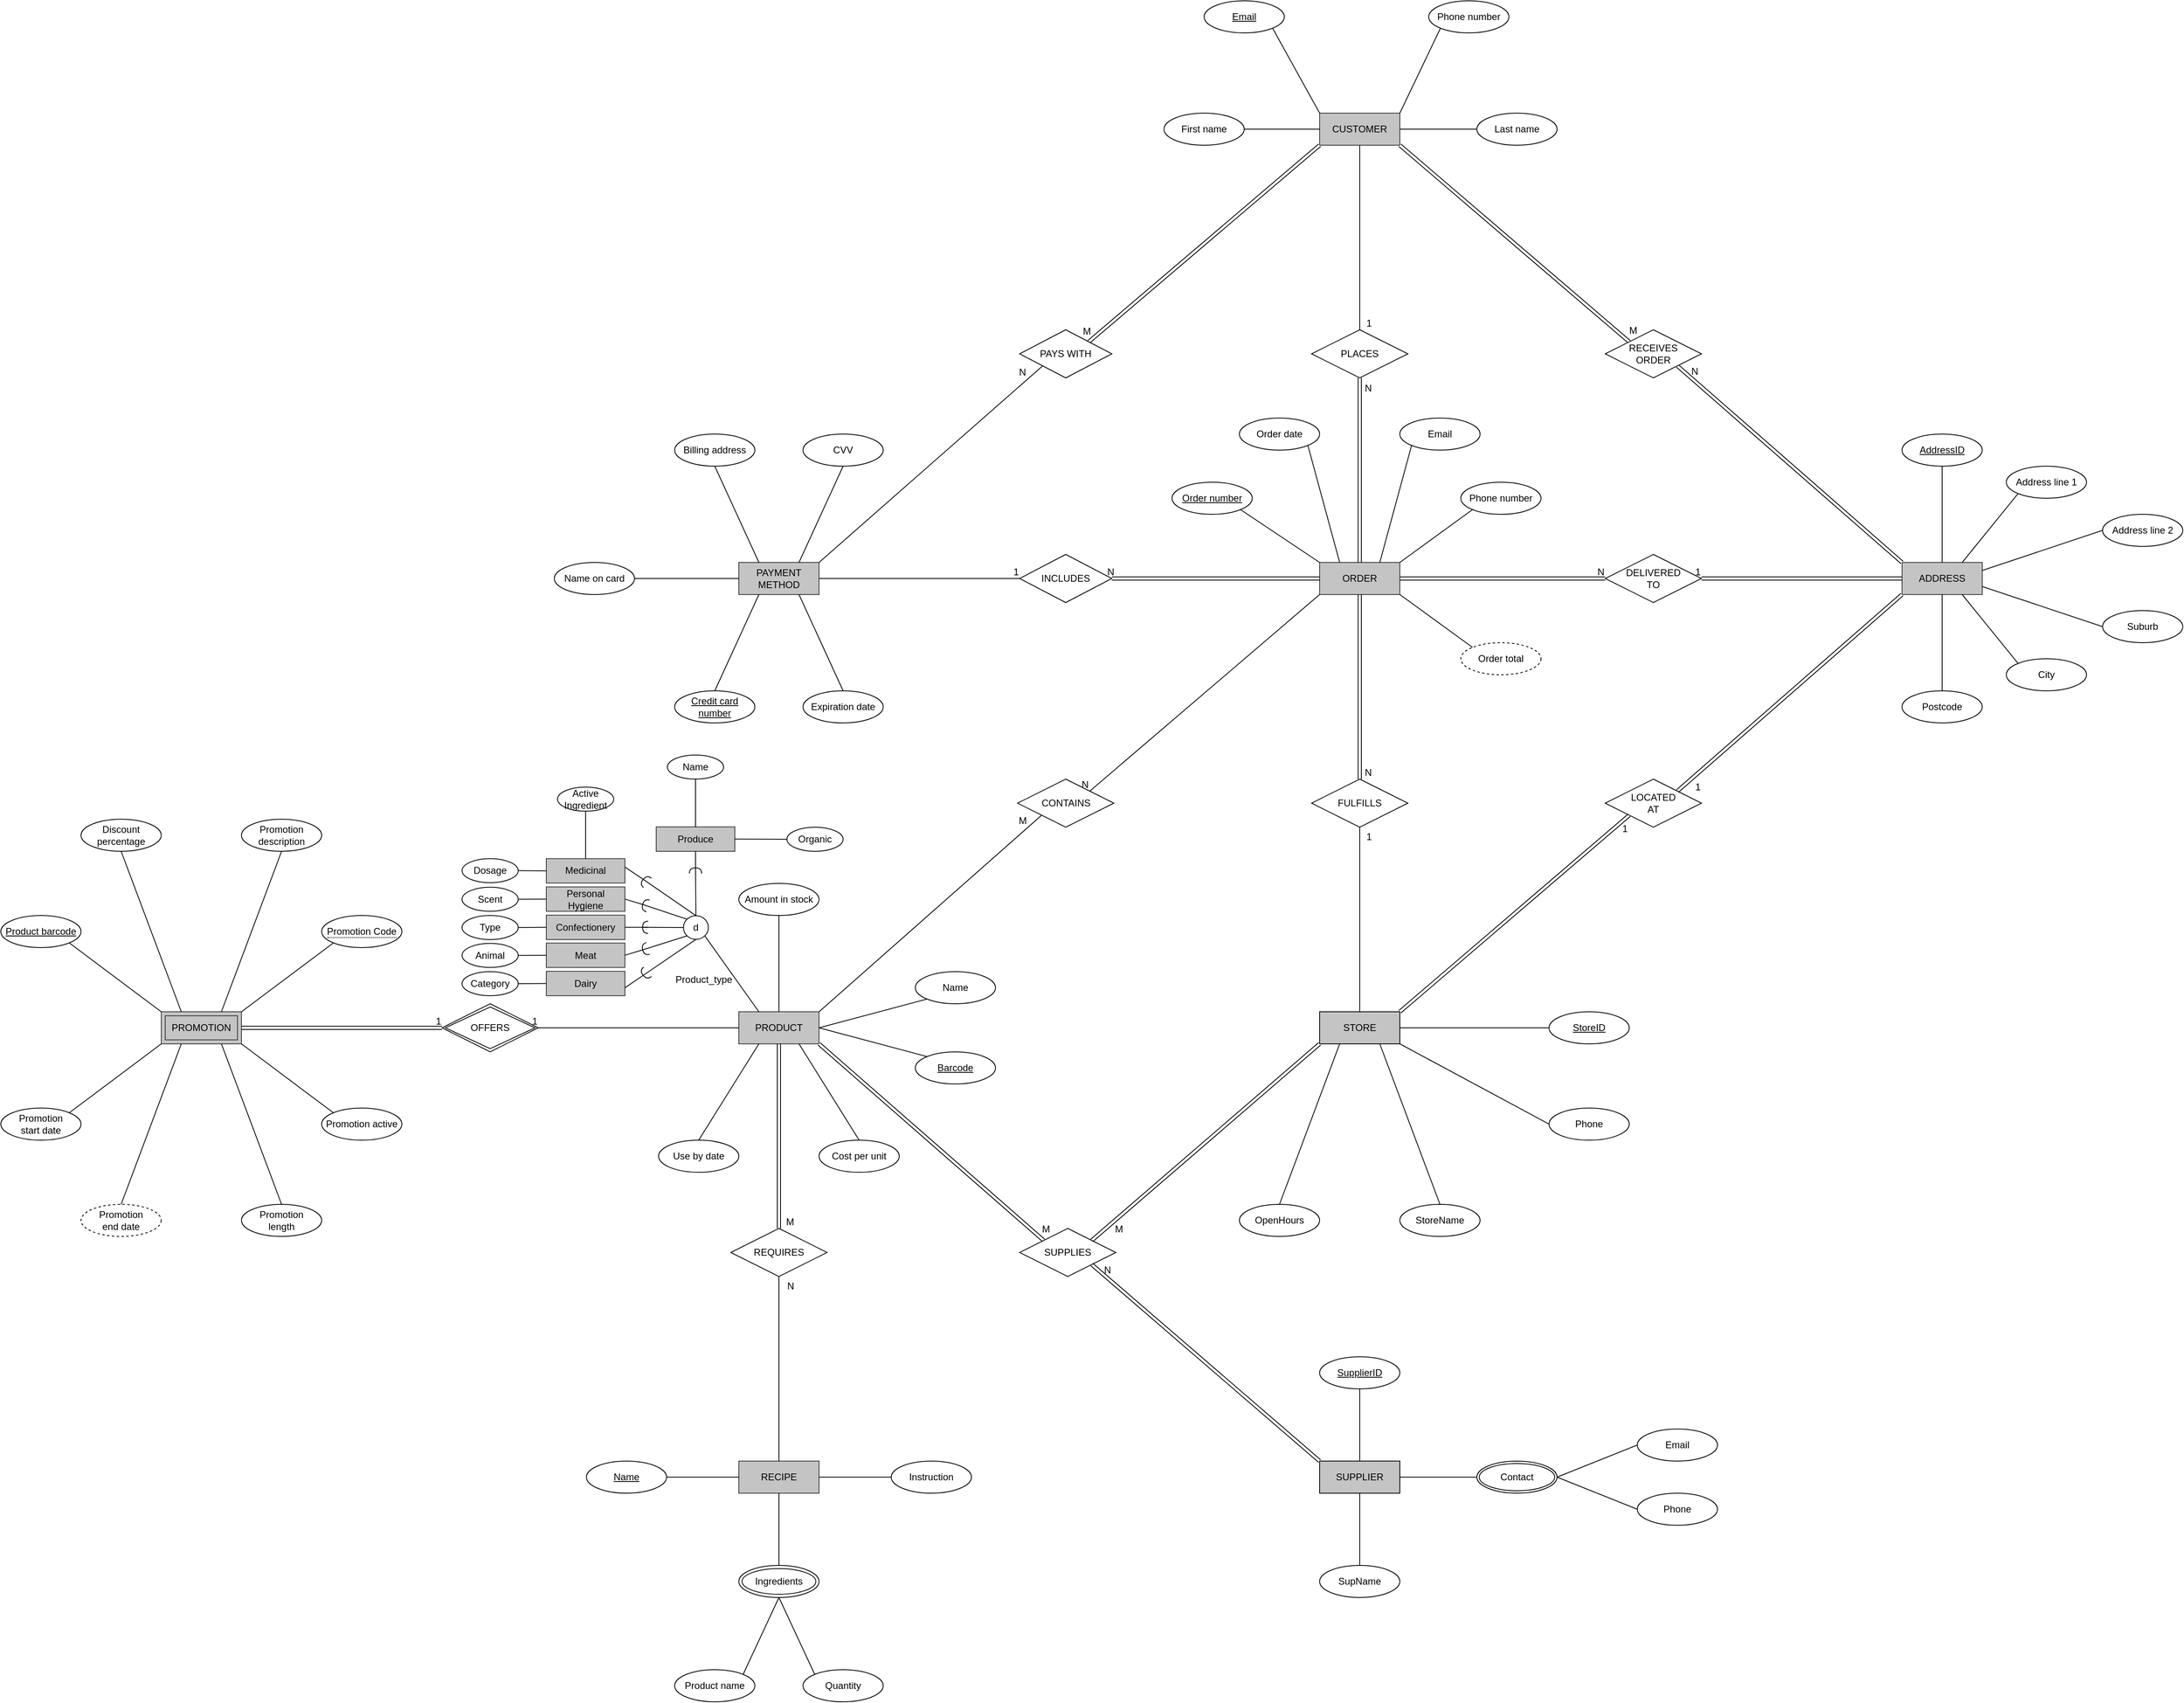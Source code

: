 <mxfile version="21.3.0" type="github">
  <diagram name="Page-1" id="hcODll2Z0IWHzMXXe43u">
    <mxGraphModel dx="2793" dy="738" grid="1" gridSize="10" guides="1" tooltips="1" connect="1" arrows="1" fold="1" page="0" pageScale="1" pageWidth="827" pageHeight="1169" math="0" shadow="0">
      <root>
        <mxCell id="0" />
        <mxCell id="1" parent="0" />
        <mxCell id="KhG1IaOEPiBxDbLs1gSd-1" value="ORDER" style="whiteSpace=wrap;html=1;align=center;fillColor=#C4C4C4;strokeColor=#36393d;" parent="1" vertex="1">
          <mxGeometry x="364" y="880" width="100" height="40" as="geometry" />
        </mxCell>
        <mxCell id="KhG1IaOEPiBxDbLs1gSd-12" value="CUSTOMER" style="whiteSpace=wrap;html=1;align=center;fillColor=#C4C4C4;strokeColor=#36393d;" parent="1" vertex="1">
          <mxGeometry x="364" y="320" width="100" height="40" as="geometry" />
        </mxCell>
        <mxCell id="KhG1IaOEPiBxDbLs1gSd-13" value="PAYMENT METHOD" style="whiteSpace=wrap;html=1;align=center;fillColor=#C4C4C4;strokeColor=#36393d;" parent="1" vertex="1">
          <mxGeometry x="-360" y="880" width="100" height="40" as="geometry" />
        </mxCell>
        <mxCell id="KhG1IaOEPiBxDbLs1gSd-14" value="STORE" style="whiteSpace=wrap;html=1;align=center;fillColor=#c4c4c4;" parent="1" vertex="1">
          <mxGeometry x="364" y="1440" width="100" height="40" as="geometry" />
        </mxCell>
        <mxCell id="KhG1IaOEPiBxDbLs1gSd-17" value="PRODUCT" style="whiteSpace=wrap;html=1;align=center;fillColor=#C4C4C4;strokeColor=#36393d;" parent="1" vertex="1">
          <mxGeometry x="-360" y="1440" width="100" height="40" as="geometry" />
        </mxCell>
        <mxCell id="KhG1IaOEPiBxDbLs1gSd-18" value="RECIPE" style="whiteSpace=wrap;html=1;align=center;fillColor=#C4C4C4;strokeColor=#36393d;" parent="1" vertex="1">
          <mxGeometry x="-360" y="2000" width="100" height="40" as="geometry" />
        </mxCell>
        <mxCell id="KhG1IaOEPiBxDbLs1gSd-19" value="ADDRESS" style="whiteSpace=wrap;html=1;align=center;fillColor=#C4C4C4;strokeColor=#36393d;" parent="1" vertex="1">
          <mxGeometry x="1090" y="880" width="100" height="40" as="geometry" />
        </mxCell>
        <mxCell id="KhG1IaOEPiBxDbLs1gSd-23" value="PROMOTION" style="shape=ext;margin=3;double=1;whiteSpace=wrap;html=1;align=center;fillColor=#C4C4C4;strokeColor=#36393d;" parent="1" vertex="1">
          <mxGeometry x="-1080" y="1440" width="100" height="40" as="geometry" />
        </mxCell>
        <mxCell id="KhG1IaOEPiBxDbLs1gSd-26" value="SUPPLIER" style="whiteSpace=wrap;html=1;align=center;fillColor=#c4c4c4;" parent="1" vertex="1">
          <mxGeometry x="364" y="2000" width="100" height="40" as="geometry" />
        </mxCell>
        <mxCell id="KhG1IaOEPiBxDbLs1gSd-28" value="PLACES" style="shape=rhombus;perimeter=rhombusPerimeter;whiteSpace=wrap;html=1;align=center;" parent="1" vertex="1">
          <mxGeometry x="354" y="590" width="120" height="60" as="geometry" />
        </mxCell>
        <mxCell id="KhG1IaOEPiBxDbLs1gSd-31" value="PAYS WITH" style="shape=rhombus;perimeter=rhombusPerimeter;whiteSpace=wrap;html=1;align=center;" parent="1" vertex="1">
          <mxGeometry x="-10" y="590" width="115" height="60" as="geometry" />
        </mxCell>
        <mxCell id="KhG1IaOEPiBxDbLs1gSd-34" value="INCLUDES" style="shape=rhombus;perimeter=rhombusPerimeter;whiteSpace=wrap;html=1;align=center;" parent="1" vertex="1">
          <mxGeometry x="-10" y="870" width="115" height="60" as="geometry" />
        </mxCell>
        <mxCell id="KhG1IaOEPiBxDbLs1gSd-36" value="FULFILLS" style="shape=rhombus;perimeter=rhombusPerimeter;whiteSpace=wrap;html=1;align=center;" parent="1" vertex="1">
          <mxGeometry x="354" y="1150" width="120" height="60" as="geometry" />
        </mxCell>
        <mxCell id="KhG1IaOEPiBxDbLs1gSd-38" value="CONTAINS" style="shape=rhombus;perimeter=rhombusPerimeter;whiteSpace=wrap;html=1;align=center;" parent="1" vertex="1">
          <mxGeometry x="-12.5" y="1150" width="120" height="60" as="geometry" />
        </mxCell>
        <mxCell id="KhG1IaOEPiBxDbLs1gSd-39" value="REQUIRES" style="shape=rhombus;perimeter=rhombusPerimeter;whiteSpace=wrap;html=1;align=center;" parent="1" vertex="1">
          <mxGeometry x="-370" y="1710.0" width="120" height="60" as="geometry" />
        </mxCell>
        <mxCell id="KhG1IaOEPiBxDbLs1gSd-41" value="OFFERS" style="shape=rhombus;double=1;perimeter=rhombusPerimeter;whiteSpace=wrap;html=1;align=center;" parent="1" vertex="1">
          <mxGeometry x="-730" y="1430" width="120" height="60" as="geometry" />
        </mxCell>
        <mxCell id="KhG1IaOEPiBxDbLs1gSd-42" value="SUPPLIES" style="shape=rhombus;perimeter=rhombusPerimeter;whiteSpace=wrap;html=1;align=center;" parent="1" vertex="1">
          <mxGeometry x="-10" y="1710.0" width="120" height="60" as="geometry" />
        </mxCell>
        <mxCell id="KhG1IaOEPiBxDbLs1gSd-44" value="" style="shape=link;html=1;rounded=0;exitX=0;exitY=1;exitDx=0;exitDy=0;entryX=1;entryY=0;entryDx=0;entryDy=0;" parent="1" source="KhG1IaOEPiBxDbLs1gSd-12" target="KhG1IaOEPiBxDbLs1gSd-31" edge="1">
          <mxGeometry relative="1" as="geometry">
            <mxPoint x="340" y="760" as="sourcePoint" />
            <mxPoint x="500" y="760" as="targetPoint" />
          </mxGeometry>
        </mxCell>
        <mxCell id="KhG1IaOEPiBxDbLs1gSd-45" value="M" style="resizable=0;html=1;whiteSpace=wrap;align=right;verticalAlign=bottom;" parent="KhG1IaOEPiBxDbLs1gSd-44" connectable="0" vertex="1">
          <mxGeometry x="1" relative="1" as="geometry">
            <mxPoint x="4" y="-5" as="offset" />
          </mxGeometry>
        </mxCell>
        <mxCell id="KhG1IaOEPiBxDbLs1gSd-46" value="" style="endArrow=none;html=1;rounded=0;exitX=1;exitY=0;exitDx=0;exitDy=0;entryX=0;entryY=1;entryDx=0;entryDy=0;" parent="1" source="KhG1IaOEPiBxDbLs1gSd-13" target="KhG1IaOEPiBxDbLs1gSd-31" edge="1">
          <mxGeometry relative="1" as="geometry">
            <mxPoint x="340" y="760" as="sourcePoint" />
            <mxPoint x="500" y="760" as="targetPoint" />
          </mxGeometry>
        </mxCell>
        <mxCell id="KhG1IaOEPiBxDbLs1gSd-47" value="N" style="resizable=0;html=1;whiteSpace=wrap;align=right;verticalAlign=bottom;" parent="KhG1IaOEPiBxDbLs1gSd-46" connectable="0" vertex="1">
          <mxGeometry x="1" relative="1" as="geometry">
            <mxPoint x="-19" y="16" as="offset" />
          </mxGeometry>
        </mxCell>
        <mxCell id="KhG1IaOEPiBxDbLs1gSd-48" value="" style="shape=link;html=1;rounded=0;exitX=1;exitY=1;exitDx=0;exitDy=0;entryX=0;entryY=0;entryDx=0;entryDy=0;" parent="1" source="KhG1IaOEPiBxDbLs1gSd-12" target="KhG1IaOEPiBxDbLs1gSd-52" edge="1">
          <mxGeometry relative="1" as="geometry">
            <mxPoint x="340" y="760" as="sourcePoint" />
            <mxPoint x="737.5" y="605" as="targetPoint" />
          </mxGeometry>
        </mxCell>
        <mxCell id="KhG1IaOEPiBxDbLs1gSd-49" value="M" style="resizable=0;html=1;whiteSpace=wrap;align=right;verticalAlign=bottom;" parent="KhG1IaOEPiBxDbLs1gSd-48" connectable="0" vertex="1">
          <mxGeometry x="1" relative="1" as="geometry">
            <mxPoint x="12" y="-5" as="offset" />
          </mxGeometry>
        </mxCell>
        <mxCell id="KhG1IaOEPiBxDbLs1gSd-50" value="" style="shape=link;html=1;rounded=0;entryX=1;entryY=1;entryDx=0;entryDy=0;exitX=0;exitY=0;exitDx=0;exitDy=0;" parent="1" source="KhG1IaOEPiBxDbLs1gSd-19" target="KhG1IaOEPiBxDbLs1gSd-52" edge="1">
          <mxGeometry relative="1" as="geometry">
            <mxPoint x="340" y="760" as="sourcePoint" />
            <mxPoint x="812.5" y="635" as="targetPoint" />
          </mxGeometry>
        </mxCell>
        <mxCell id="KhG1IaOEPiBxDbLs1gSd-51" value="N" style="resizable=0;html=1;whiteSpace=wrap;align=right;verticalAlign=bottom;" parent="KhG1IaOEPiBxDbLs1gSd-50" connectable="0" vertex="1">
          <mxGeometry x="1" relative="1" as="geometry">
            <mxPoint x="27" y="15" as="offset" />
          </mxGeometry>
        </mxCell>
        <mxCell id="KhG1IaOEPiBxDbLs1gSd-52" value="RECEIVES&lt;br&gt;ORDER" style="shape=rhombus;perimeter=rhombusPerimeter;whiteSpace=wrap;html=1;align=center;" parent="1" vertex="1">
          <mxGeometry x="720" y="590" width="120" height="60" as="geometry" />
        </mxCell>
        <mxCell id="KhG1IaOEPiBxDbLs1gSd-53" value="DELIVERED&lt;br&gt;TO" style="shape=rhombus;perimeter=rhombusPerimeter;whiteSpace=wrap;html=1;align=center;" parent="1" vertex="1">
          <mxGeometry x="720" y="870" width="120" height="60" as="geometry" />
        </mxCell>
        <mxCell id="KhG1IaOEPiBxDbLs1gSd-54" value="LOCATED&lt;br&gt;AT" style="shape=rhombus;perimeter=rhombusPerimeter;whiteSpace=wrap;html=1;align=center;" parent="1" vertex="1">
          <mxGeometry x="720" y="1150" width="120" height="60" as="geometry" />
        </mxCell>
        <mxCell id="KhG1IaOEPiBxDbLs1gSd-55" value="" style="endArrow=none;html=1;rounded=0;exitX=0.5;exitY=1;exitDx=0;exitDy=0;entryX=0.5;entryY=0;entryDx=0;entryDy=0;" parent="1" source="KhG1IaOEPiBxDbLs1gSd-12" target="KhG1IaOEPiBxDbLs1gSd-28" edge="1">
          <mxGeometry relative="1" as="geometry">
            <mxPoint x="360" y="850" as="sourcePoint" />
            <mxPoint x="520" y="850" as="targetPoint" />
          </mxGeometry>
        </mxCell>
        <mxCell id="KhG1IaOEPiBxDbLs1gSd-56" value="1" style="resizable=0;html=1;whiteSpace=wrap;align=right;verticalAlign=bottom;" parent="KhG1IaOEPiBxDbLs1gSd-55" connectable="0" vertex="1">
          <mxGeometry x="1" relative="1" as="geometry">
            <mxPoint x="16" as="offset" />
          </mxGeometry>
        </mxCell>
        <mxCell id="KhG1IaOEPiBxDbLs1gSd-57" value="" style="shape=link;html=1;rounded=0;entryX=0.5;entryY=1;entryDx=0;entryDy=0;exitX=0.5;exitY=0;exitDx=0;exitDy=0;" parent="1" source="KhG1IaOEPiBxDbLs1gSd-1" target="KhG1IaOEPiBxDbLs1gSd-28" edge="1">
          <mxGeometry relative="1" as="geometry">
            <mxPoint x="360" y="850" as="sourcePoint" />
            <mxPoint x="520" y="850" as="targetPoint" />
          </mxGeometry>
        </mxCell>
        <mxCell id="KhG1IaOEPiBxDbLs1gSd-58" value="N" style="resizable=0;html=1;whiteSpace=wrap;align=right;verticalAlign=bottom;" parent="KhG1IaOEPiBxDbLs1gSd-57" connectable="0" vertex="1">
          <mxGeometry x="1" relative="1" as="geometry">
            <mxPoint x="16" y="21" as="offset" />
          </mxGeometry>
        </mxCell>
        <mxCell id="KhG1IaOEPiBxDbLs1gSd-59" value="" style="endArrow=none;html=1;rounded=0;exitX=1;exitY=0.5;exitDx=0;exitDy=0;entryX=0;entryY=0.5;entryDx=0;entryDy=0;" parent="1" source="KhG1IaOEPiBxDbLs1gSd-13" target="KhG1IaOEPiBxDbLs1gSd-34" edge="1">
          <mxGeometry relative="1" as="geometry">
            <mxPoint x="280" y="970" as="sourcePoint" />
            <mxPoint x="440" y="970" as="targetPoint" />
          </mxGeometry>
        </mxCell>
        <mxCell id="KhG1IaOEPiBxDbLs1gSd-60" value="1" style="resizable=0;html=1;whiteSpace=wrap;align=right;verticalAlign=bottom;" parent="KhG1IaOEPiBxDbLs1gSd-59" connectable="0" vertex="1">
          <mxGeometry x="1" relative="1" as="geometry" />
        </mxCell>
        <mxCell id="KhG1IaOEPiBxDbLs1gSd-61" value="" style="shape=link;html=1;rounded=0;exitX=0;exitY=0.5;exitDx=0;exitDy=0;entryX=1;entryY=0.5;entryDx=0;entryDy=0;" parent="1" source="KhG1IaOEPiBxDbLs1gSd-1" target="KhG1IaOEPiBxDbLs1gSd-34" edge="1">
          <mxGeometry relative="1" as="geometry">
            <mxPoint x="280" y="970" as="sourcePoint" />
            <mxPoint x="440" y="970" as="targetPoint" />
          </mxGeometry>
        </mxCell>
        <mxCell id="KhG1IaOEPiBxDbLs1gSd-62" value="N" style="resizable=0;html=1;whiteSpace=wrap;align=right;verticalAlign=bottom;" parent="KhG1IaOEPiBxDbLs1gSd-61" connectable="0" vertex="1">
          <mxGeometry x="1" relative="1" as="geometry">
            <mxPoint x="4" as="offset" />
          </mxGeometry>
        </mxCell>
        <mxCell id="KhG1IaOEPiBxDbLs1gSd-63" value="" style="shape=link;html=1;rounded=0;entryX=0;entryY=0.5;entryDx=0;entryDy=0;exitX=1;exitY=0.5;exitDx=0;exitDy=0;" parent="1" source="KhG1IaOEPiBxDbLs1gSd-1" target="KhG1IaOEPiBxDbLs1gSd-53" edge="1">
          <mxGeometry relative="1" as="geometry">
            <mxPoint x="460" y="980" as="sourcePoint" />
            <mxPoint x="620" y="980" as="targetPoint" />
          </mxGeometry>
        </mxCell>
        <mxCell id="KhG1IaOEPiBxDbLs1gSd-64" value="N" style="resizable=0;html=1;whiteSpace=wrap;align=right;verticalAlign=bottom;" parent="KhG1IaOEPiBxDbLs1gSd-63" connectable="0" vertex="1">
          <mxGeometry x="1" relative="1" as="geometry" />
        </mxCell>
        <mxCell id="KhG1IaOEPiBxDbLs1gSd-65" value="" style="shape=link;html=1;rounded=0;entryX=1;entryY=0.5;entryDx=0;entryDy=0;exitX=0;exitY=0.5;exitDx=0;exitDy=0;" parent="1" source="KhG1IaOEPiBxDbLs1gSd-19" target="KhG1IaOEPiBxDbLs1gSd-53" edge="1">
          <mxGeometry relative="1" as="geometry">
            <mxPoint x="460" y="980" as="sourcePoint" />
            <mxPoint x="620" y="980" as="targetPoint" />
          </mxGeometry>
        </mxCell>
        <mxCell id="KhG1IaOEPiBxDbLs1gSd-66" value="1" style="resizable=0;html=1;whiteSpace=wrap;align=right;verticalAlign=bottom;" parent="KhG1IaOEPiBxDbLs1gSd-65" connectable="0" vertex="1">
          <mxGeometry x="1" relative="1" as="geometry" />
        </mxCell>
        <mxCell id="KhG1IaOEPiBxDbLs1gSd-67" value="" style="shape=link;html=1;rounded=0;entryX=1;entryY=0;entryDx=0;entryDy=0;exitX=0;exitY=1;exitDx=0;exitDy=0;" parent="1" source="KhG1IaOEPiBxDbLs1gSd-19" target="KhG1IaOEPiBxDbLs1gSd-54" edge="1">
          <mxGeometry relative="1" as="geometry">
            <mxPoint x="460" y="980" as="sourcePoint" />
            <mxPoint x="620" y="980" as="targetPoint" />
          </mxGeometry>
        </mxCell>
        <mxCell id="KhG1IaOEPiBxDbLs1gSd-68" value="1" style="resizable=0;html=1;whiteSpace=wrap;align=right;verticalAlign=bottom;" parent="KhG1IaOEPiBxDbLs1gSd-67" connectable="0" vertex="1">
          <mxGeometry x="1" relative="1" as="geometry">
            <mxPoint x="30" y="4" as="offset" />
          </mxGeometry>
        </mxCell>
        <mxCell id="KhG1IaOEPiBxDbLs1gSd-69" value="" style="shape=link;html=1;rounded=0;entryX=0;entryY=1;entryDx=0;entryDy=0;exitX=1;exitY=0;exitDx=0;exitDy=0;" parent="1" source="KhG1IaOEPiBxDbLs1gSd-14" target="KhG1IaOEPiBxDbLs1gSd-54" edge="1">
          <mxGeometry relative="1" as="geometry">
            <mxPoint x="460" y="1190" as="sourcePoint" />
            <mxPoint x="620" y="1190" as="targetPoint" />
          </mxGeometry>
        </mxCell>
        <mxCell id="KhG1IaOEPiBxDbLs1gSd-70" value="1" style="resizable=0;html=1;whiteSpace=wrap;align=right;verticalAlign=bottom;" parent="KhG1IaOEPiBxDbLs1gSd-69" connectable="0" vertex="1">
          <mxGeometry x="1" relative="1" as="geometry">
            <mxPoint y="25" as="offset" />
          </mxGeometry>
        </mxCell>
        <mxCell id="KhG1IaOEPiBxDbLs1gSd-72" value="" style="endArrow=none;html=1;rounded=0;entryX=0.5;entryY=1;entryDx=0;entryDy=0;exitX=0.5;exitY=0;exitDx=0;exitDy=0;" parent="1" source="KhG1IaOEPiBxDbLs1gSd-14" target="KhG1IaOEPiBxDbLs1gSd-36" edge="1">
          <mxGeometry relative="1" as="geometry">
            <mxPoint x="130" y="1280" as="sourcePoint" />
            <mxPoint x="290" y="1280" as="targetPoint" />
          </mxGeometry>
        </mxCell>
        <mxCell id="KhG1IaOEPiBxDbLs1gSd-73" value="1" style="resizable=0;html=1;whiteSpace=wrap;align=right;verticalAlign=bottom;" parent="KhG1IaOEPiBxDbLs1gSd-72" connectable="0" vertex="1">
          <mxGeometry x="1" relative="1" as="geometry">
            <mxPoint x="16" y="20" as="offset" />
          </mxGeometry>
        </mxCell>
        <mxCell id="KhG1IaOEPiBxDbLs1gSd-74" value="" style="shape=link;html=1;rounded=0;entryX=0.5;entryY=0;entryDx=0;entryDy=0;exitX=0.5;exitY=1;exitDx=0;exitDy=0;" parent="1" source="KhG1IaOEPiBxDbLs1gSd-1" target="KhG1IaOEPiBxDbLs1gSd-36" edge="1">
          <mxGeometry relative="1" as="geometry">
            <mxPoint x="160" y="1110" as="sourcePoint" />
            <mxPoint x="320" y="1110" as="targetPoint" />
          </mxGeometry>
        </mxCell>
        <mxCell id="KhG1IaOEPiBxDbLs1gSd-75" value="N" style="resizable=0;html=1;whiteSpace=wrap;align=right;verticalAlign=bottom;" parent="KhG1IaOEPiBxDbLs1gSd-74" connectable="0" vertex="1">
          <mxGeometry x="1" relative="1" as="geometry">
            <mxPoint x="16" as="offset" />
          </mxGeometry>
        </mxCell>
        <mxCell id="KhG1IaOEPiBxDbLs1gSd-76" value="" style="endArrow=none;html=1;rounded=0;exitX=1;exitY=0;exitDx=0;exitDy=0;entryX=0;entryY=1;entryDx=0;entryDy=0;" parent="1" source="KhG1IaOEPiBxDbLs1gSd-17" target="KhG1IaOEPiBxDbLs1gSd-38" edge="1">
          <mxGeometry relative="1" as="geometry">
            <mxPoint x="160" y="1450" as="sourcePoint" />
            <mxPoint x="320" y="1450" as="targetPoint" />
          </mxGeometry>
        </mxCell>
        <mxCell id="KhG1IaOEPiBxDbLs1gSd-77" value="M" style="resizable=0;html=1;whiteSpace=wrap;align=right;verticalAlign=bottom;" parent="KhG1IaOEPiBxDbLs1gSd-76" connectable="0" vertex="1">
          <mxGeometry x="1" relative="1" as="geometry">
            <mxPoint x="-17" y="15" as="offset" />
          </mxGeometry>
        </mxCell>
        <mxCell id="KhG1IaOEPiBxDbLs1gSd-78" value="" style="endArrow=none;html=1;rounded=0;exitX=0;exitY=1;exitDx=0;exitDy=0;entryX=1;entryY=0;entryDx=0;entryDy=0;" parent="1" source="KhG1IaOEPiBxDbLs1gSd-1" target="KhG1IaOEPiBxDbLs1gSd-38" edge="1">
          <mxGeometry relative="1" as="geometry">
            <mxPoint x="160" y="1450" as="sourcePoint" />
            <mxPoint x="320" y="1450" as="targetPoint" />
          </mxGeometry>
        </mxCell>
        <mxCell id="KhG1IaOEPiBxDbLs1gSd-79" value="N" style="resizable=0;html=1;whiteSpace=wrap;align=right;verticalAlign=bottom;" parent="KhG1IaOEPiBxDbLs1gSd-78" connectable="0" vertex="1">
          <mxGeometry x="1" relative="1" as="geometry" />
        </mxCell>
        <mxCell id="KhG1IaOEPiBxDbLs1gSd-80" value="" style="endArrow=none;html=1;rounded=0;exitX=0;exitY=0.5;exitDx=0;exitDy=0;entryX=1;entryY=0.5;entryDx=0;entryDy=0;" parent="1" source="KhG1IaOEPiBxDbLs1gSd-17" target="KhG1IaOEPiBxDbLs1gSd-41" edge="1">
          <mxGeometry relative="1" as="geometry">
            <mxPoint x="190" y="1310" as="sourcePoint" />
            <mxPoint x="350" y="1310" as="targetPoint" />
          </mxGeometry>
        </mxCell>
        <mxCell id="KhG1IaOEPiBxDbLs1gSd-81" value="1" style="resizable=0;html=1;whiteSpace=wrap;align=right;verticalAlign=bottom;" parent="KhG1IaOEPiBxDbLs1gSd-80" connectable="0" vertex="1">
          <mxGeometry x="1" relative="1" as="geometry" />
        </mxCell>
        <mxCell id="KhG1IaOEPiBxDbLs1gSd-82" value="" style="shape=link;html=1;rounded=0;entryX=0;entryY=0.5;entryDx=0;entryDy=0;exitX=1;exitY=0.5;exitDx=0;exitDy=0;" parent="1" source="KhG1IaOEPiBxDbLs1gSd-23" target="KhG1IaOEPiBxDbLs1gSd-41" edge="1">
          <mxGeometry relative="1" as="geometry">
            <mxPoint x="190" y="1310" as="sourcePoint" />
            <mxPoint x="350" y="1310" as="targetPoint" />
          </mxGeometry>
        </mxCell>
        <mxCell id="KhG1IaOEPiBxDbLs1gSd-83" value="1" style="resizable=0;html=1;whiteSpace=wrap;align=right;verticalAlign=bottom;" parent="KhG1IaOEPiBxDbLs1gSd-82" connectable="0" vertex="1">
          <mxGeometry x="1" relative="1" as="geometry" />
        </mxCell>
        <mxCell id="KhG1IaOEPiBxDbLs1gSd-84" value="" style="shape=link;html=1;rounded=0;exitX=0.5;exitY=1;exitDx=0;exitDy=0;entryX=0.5;entryY=0;entryDx=0;entryDy=0;" parent="1" source="KhG1IaOEPiBxDbLs1gSd-17" target="KhG1IaOEPiBxDbLs1gSd-39" edge="1">
          <mxGeometry relative="1" as="geometry">
            <mxPoint x="20" y="1360" as="sourcePoint" />
            <mxPoint x="180" y="1360" as="targetPoint" />
          </mxGeometry>
        </mxCell>
        <mxCell id="KhG1IaOEPiBxDbLs1gSd-85" value="M" style="resizable=0;html=1;whiteSpace=wrap;align=right;verticalAlign=bottom;" parent="KhG1IaOEPiBxDbLs1gSd-84" connectable="0" vertex="1">
          <mxGeometry x="1" relative="1" as="geometry">
            <mxPoint x="20" as="offset" />
          </mxGeometry>
        </mxCell>
        <mxCell id="KhG1IaOEPiBxDbLs1gSd-86" value="" style="endArrow=none;html=1;rounded=0;exitX=0.5;exitY=0;exitDx=0;exitDy=0;entryX=0.5;entryY=1;entryDx=0;entryDy=0;" parent="1" source="KhG1IaOEPiBxDbLs1gSd-18" target="KhG1IaOEPiBxDbLs1gSd-39" edge="1">
          <mxGeometry relative="1" as="geometry">
            <mxPoint x="20" y="1360" as="sourcePoint" />
            <mxPoint x="180" y="1360" as="targetPoint" />
          </mxGeometry>
        </mxCell>
        <mxCell id="KhG1IaOEPiBxDbLs1gSd-87" value="N" style="resizable=0;html=1;whiteSpace=wrap;align=right;verticalAlign=bottom;" parent="KhG1IaOEPiBxDbLs1gSd-86" connectable="0" vertex="1">
          <mxGeometry x="1" relative="1" as="geometry">
            <mxPoint x="20" y="20" as="offset" />
          </mxGeometry>
        </mxCell>
        <mxCell id="KhG1IaOEPiBxDbLs1gSd-88" value="" style="shape=link;html=1;rounded=0;entryX=1;entryY=1;entryDx=0;entryDy=0;exitX=0;exitY=0;exitDx=0;exitDy=0;" parent="1" source="KhG1IaOEPiBxDbLs1gSd-26" target="KhG1IaOEPiBxDbLs1gSd-42" edge="1">
          <mxGeometry relative="1" as="geometry">
            <mxPoint x="420" y="1740" as="sourcePoint" />
            <mxPoint x="580" y="1740" as="targetPoint" />
          </mxGeometry>
        </mxCell>
        <mxCell id="KhG1IaOEPiBxDbLs1gSd-89" value="N" style="resizable=0;html=1;whiteSpace=wrap;align=right;verticalAlign=bottom;" parent="KhG1IaOEPiBxDbLs1gSd-88" connectable="0" vertex="1">
          <mxGeometry x="1" relative="1" as="geometry">
            <mxPoint x="25" y="15" as="offset" />
          </mxGeometry>
        </mxCell>
        <mxCell id="KhG1IaOEPiBxDbLs1gSd-90" value="" style="shape=link;html=1;rounded=0;entryX=1;entryY=0;entryDx=0;entryDy=0;exitX=0;exitY=1;exitDx=0;exitDy=0;" parent="1" source="KhG1IaOEPiBxDbLs1gSd-14" target="KhG1IaOEPiBxDbLs1gSd-42" edge="1">
          <mxGeometry relative="1" as="geometry">
            <mxPoint x="420" y="1740" as="sourcePoint" />
            <mxPoint x="580" y="1740" as="targetPoint" />
          </mxGeometry>
        </mxCell>
        <mxCell id="KhG1IaOEPiBxDbLs1gSd-91" value="M" style="resizable=0;html=1;whiteSpace=wrap;align=right;verticalAlign=bottom;" parent="KhG1IaOEPiBxDbLs1gSd-90" connectable="0" vertex="1">
          <mxGeometry x="1" relative="1" as="geometry">
            <mxPoint x="40" y="-5" as="offset" />
          </mxGeometry>
        </mxCell>
        <mxCell id="KhG1IaOEPiBxDbLs1gSd-92" value="" style="shape=link;html=1;rounded=0;entryX=0;entryY=0;entryDx=0;entryDy=0;exitX=1;exitY=1;exitDx=0;exitDy=0;" parent="1" source="KhG1IaOEPiBxDbLs1gSd-17" target="KhG1IaOEPiBxDbLs1gSd-42" edge="1">
          <mxGeometry relative="1" as="geometry">
            <mxPoint x="420" y="1740" as="sourcePoint" />
            <mxPoint x="580" y="1740" as="targetPoint" />
          </mxGeometry>
        </mxCell>
        <mxCell id="KhG1IaOEPiBxDbLs1gSd-93" value="M" style="resizable=0;html=1;whiteSpace=wrap;align=right;verticalAlign=bottom;" parent="KhG1IaOEPiBxDbLs1gSd-92" connectable="0" vertex="1">
          <mxGeometry x="1" relative="1" as="geometry">
            <mxPoint x="10" y="-5" as="offset" />
          </mxGeometry>
        </mxCell>
        <mxCell id="KhG1IaOEPiBxDbLs1gSd-94" value="Email" style="ellipse;whiteSpace=wrap;html=1;align=center;fontStyle=4;" parent="1" vertex="1">
          <mxGeometry x="220" y="180" width="100" height="40" as="geometry" />
        </mxCell>
        <mxCell id="KhG1IaOEPiBxDbLs1gSd-95" value="First name" style="ellipse;whiteSpace=wrap;html=1;align=center;" parent="1" vertex="1">
          <mxGeometry x="170" y="320" width="100" height="40" as="geometry" />
        </mxCell>
        <mxCell id="KhG1IaOEPiBxDbLs1gSd-96" value="Last name" style="ellipse;whiteSpace=wrap;html=1;align=center;" parent="1" vertex="1">
          <mxGeometry x="560" y="320" width="100" height="40" as="geometry" />
        </mxCell>
        <mxCell id="KhG1IaOEPiBxDbLs1gSd-99" value="Phone number" style="ellipse;whiteSpace=wrap;html=1;align=center;fontStyle=0;" parent="1" vertex="1">
          <mxGeometry x="500" y="180" width="100" height="40" as="geometry" />
        </mxCell>
        <mxCell id="KhG1IaOEPiBxDbLs1gSd-100" value="" style="endArrow=none;html=1;rounded=0;exitX=0;exitY=0;exitDx=0;exitDy=0;entryX=1;entryY=1;entryDx=0;entryDy=0;" parent="1" source="KhG1IaOEPiBxDbLs1gSd-12" target="KhG1IaOEPiBxDbLs1gSd-94" edge="1">
          <mxGeometry relative="1" as="geometry">
            <mxPoint x="390" y="460" as="sourcePoint" />
            <mxPoint x="550" y="460" as="targetPoint" />
          </mxGeometry>
        </mxCell>
        <mxCell id="KhG1IaOEPiBxDbLs1gSd-101" value="" style="endArrow=none;html=1;rounded=0;exitX=1;exitY=0.5;exitDx=0;exitDy=0;entryX=0;entryY=0.5;entryDx=0;entryDy=0;" parent="1" source="KhG1IaOEPiBxDbLs1gSd-12" target="KhG1IaOEPiBxDbLs1gSd-96" edge="1">
          <mxGeometry relative="1" as="geometry">
            <mxPoint x="390" y="460" as="sourcePoint" />
            <mxPoint x="550" y="460" as="targetPoint" />
          </mxGeometry>
        </mxCell>
        <mxCell id="KhG1IaOEPiBxDbLs1gSd-102" value="" style="endArrow=none;html=1;rounded=0;entryX=0;entryY=0.5;entryDx=0;entryDy=0;exitX=1;exitY=0.5;exitDx=0;exitDy=0;" parent="1" source="KhG1IaOEPiBxDbLs1gSd-95" target="KhG1IaOEPiBxDbLs1gSd-12" edge="1">
          <mxGeometry relative="1" as="geometry">
            <mxPoint x="390" y="460" as="sourcePoint" />
            <mxPoint x="550" y="460" as="targetPoint" />
          </mxGeometry>
        </mxCell>
        <mxCell id="KhG1IaOEPiBxDbLs1gSd-103" value="" style="endArrow=none;html=1;rounded=0;entryX=0;entryY=1;entryDx=0;entryDy=0;exitX=1;exitY=0;exitDx=0;exitDy=0;" parent="1" source="KhG1IaOEPiBxDbLs1gSd-12" target="KhG1IaOEPiBxDbLs1gSd-99" edge="1">
          <mxGeometry relative="1" as="geometry">
            <mxPoint x="490" y="320" as="sourcePoint" />
            <mxPoint x="550" y="460" as="targetPoint" />
          </mxGeometry>
        </mxCell>
        <mxCell id="KhG1IaOEPiBxDbLs1gSd-105" value="&lt;span&gt;Billing address&lt;/span&gt;" style="ellipse;whiteSpace=wrap;html=1;align=center;fontStyle=0" parent="1" vertex="1">
          <mxGeometry x="-440" y="720" width="100" height="40" as="geometry" />
        </mxCell>
        <mxCell id="KhG1IaOEPiBxDbLs1gSd-106" value="Name on card" style="ellipse;whiteSpace=wrap;html=1;align=center;fontStyle=0;" parent="1" vertex="1">
          <mxGeometry x="-590" y="880" width="100" height="40" as="geometry" />
        </mxCell>
        <mxCell id="KhG1IaOEPiBxDbLs1gSd-107" value="Expiration date" style="ellipse;whiteSpace=wrap;html=1;align=center;fontStyle=0;" parent="1" vertex="1">
          <mxGeometry x="-280" y="1040" width="100" height="40" as="geometry" />
        </mxCell>
        <mxCell id="KhG1IaOEPiBxDbLs1gSd-108" value="&lt;u&gt;Credit card number&lt;/u&gt;" style="ellipse;whiteSpace=wrap;html=1;align=center;fontStyle=0;" parent="1" vertex="1">
          <mxGeometry x="-440" y="1040" width="100" height="40" as="geometry" />
        </mxCell>
        <mxCell id="KhG1IaOEPiBxDbLs1gSd-110" value="CVV" style="ellipse;whiteSpace=wrap;html=1;align=center;fontStyle=0;" parent="1" vertex="1">
          <mxGeometry x="-280" y="720" width="100" height="40" as="geometry" />
        </mxCell>
        <mxCell id="KhG1IaOEPiBxDbLs1gSd-115" value="" style="endArrow=none;html=1;rounded=0;entryX=0.5;entryY=1;entryDx=0;entryDy=0;exitX=0.75;exitY=0;exitDx=0;exitDy=0;" parent="1" source="KhG1IaOEPiBxDbLs1gSd-13" target="KhG1IaOEPiBxDbLs1gSd-110" edge="1">
          <mxGeometry relative="1" as="geometry">
            <mxPoint x="-270" y="880" as="sourcePoint" />
            <mxPoint x="-110" y="880" as="targetPoint" />
          </mxGeometry>
        </mxCell>
        <mxCell id="KhG1IaOEPiBxDbLs1gSd-116" value="" style="endArrow=none;html=1;rounded=0;exitX=0.75;exitY=1;exitDx=0;exitDy=0;entryX=0.5;entryY=0;entryDx=0;entryDy=0;" parent="1" source="KhG1IaOEPiBxDbLs1gSd-13" target="KhG1IaOEPiBxDbLs1gSd-107" edge="1">
          <mxGeometry relative="1" as="geometry">
            <mxPoint x="-270" y="880" as="sourcePoint" />
            <mxPoint x="-110" y="880" as="targetPoint" />
          </mxGeometry>
        </mxCell>
        <mxCell id="KhG1IaOEPiBxDbLs1gSd-117" value="" style="endArrow=none;html=1;rounded=0;entryX=0.5;entryY=1;entryDx=0;entryDy=0;exitX=0.25;exitY=0;exitDx=0;exitDy=0;" parent="1" source="KhG1IaOEPiBxDbLs1gSd-13" target="KhG1IaOEPiBxDbLs1gSd-105" edge="1">
          <mxGeometry relative="1" as="geometry">
            <mxPoint x="-270" y="880" as="sourcePoint" />
            <mxPoint x="-110" y="880" as="targetPoint" />
          </mxGeometry>
        </mxCell>
        <mxCell id="KhG1IaOEPiBxDbLs1gSd-118" value="" style="endArrow=none;html=1;rounded=0;exitX=0.25;exitY=1;exitDx=0;exitDy=0;entryX=0.5;entryY=0;entryDx=0;entryDy=0;" parent="1" source="KhG1IaOEPiBxDbLs1gSd-13" target="KhG1IaOEPiBxDbLs1gSd-108" edge="1">
          <mxGeometry relative="1" as="geometry">
            <mxPoint x="-270" y="880" as="sourcePoint" />
            <mxPoint x="-110" y="880" as="targetPoint" />
          </mxGeometry>
        </mxCell>
        <mxCell id="KhG1IaOEPiBxDbLs1gSd-120" value="" style="endArrow=none;html=1;rounded=0;exitX=1;exitY=0.5;exitDx=0;exitDy=0;entryX=0;entryY=0.5;entryDx=0;entryDy=0;" parent="1" source="KhG1IaOEPiBxDbLs1gSd-106" target="KhG1IaOEPiBxDbLs1gSd-13" edge="1">
          <mxGeometry relative="1" as="geometry">
            <mxPoint x="-270" y="880" as="sourcePoint" />
            <mxPoint x="-110" y="880" as="targetPoint" />
          </mxGeometry>
        </mxCell>
        <mxCell id="KhG1IaOEPiBxDbLs1gSd-122" value="Address line 1" style="ellipse;whiteSpace=wrap;html=1;align=center;" parent="1" vertex="1">
          <mxGeometry x="1220" y="760.0" width="100" height="40" as="geometry" />
        </mxCell>
        <mxCell id="KhG1IaOEPiBxDbLs1gSd-123" value="Address line 2" style="ellipse;whiteSpace=wrap;html=1;align=center;" parent="1" vertex="1">
          <mxGeometry x="1340" y="820.0" width="100" height="40" as="geometry" />
        </mxCell>
        <mxCell id="KhG1IaOEPiBxDbLs1gSd-124" value="Suburb" style="ellipse;whiteSpace=wrap;html=1;align=center;" parent="1" vertex="1">
          <mxGeometry x="1340" y="940.0" width="100" height="40" as="geometry" />
        </mxCell>
        <mxCell id="KhG1IaOEPiBxDbLs1gSd-125" value="City" style="ellipse;whiteSpace=wrap;html=1;align=center;" parent="1" vertex="1">
          <mxGeometry x="1220" y="1000" width="100" height="40" as="geometry" />
        </mxCell>
        <mxCell id="KhG1IaOEPiBxDbLs1gSd-126" value="Postcode" style="ellipse;whiteSpace=wrap;html=1;align=center;" parent="1" vertex="1">
          <mxGeometry x="1090" y="1040" width="100" height="40" as="geometry" />
        </mxCell>
        <mxCell id="KhG1IaOEPiBxDbLs1gSd-127" value="AddressID" style="ellipse;whiteSpace=wrap;html=1;align=center;fontStyle=4" parent="1" vertex="1">
          <mxGeometry x="1090" y="720" width="100" height="40" as="geometry" />
        </mxCell>
        <mxCell id="KhG1IaOEPiBxDbLs1gSd-128" value="" style="endArrow=none;html=1;rounded=0;exitX=0.5;exitY=0;exitDx=0;exitDy=0;entryX=0.5;entryY=1;entryDx=0;entryDy=0;" parent="1" source="KhG1IaOEPiBxDbLs1gSd-19" target="KhG1IaOEPiBxDbLs1gSd-127" edge="1">
          <mxGeometry relative="1" as="geometry">
            <mxPoint x="900" y="980" as="sourcePoint" />
            <mxPoint x="1060" y="980" as="targetPoint" />
          </mxGeometry>
        </mxCell>
        <mxCell id="KhG1IaOEPiBxDbLs1gSd-129" value="" style="endArrow=none;html=1;rounded=0;entryX=0.5;entryY=1;entryDx=0;entryDy=0;exitX=0.5;exitY=0;exitDx=0;exitDy=0;" parent="1" source="KhG1IaOEPiBxDbLs1gSd-126" target="KhG1IaOEPiBxDbLs1gSd-19" edge="1">
          <mxGeometry relative="1" as="geometry">
            <mxPoint x="900" y="980" as="sourcePoint" />
            <mxPoint x="1060" y="980" as="targetPoint" />
          </mxGeometry>
        </mxCell>
        <mxCell id="KhG1IaOEPiBxDbLs1gSd-130" value="" style="endArrow=none;html=1;rounded=0;entryX=0.75;entryY=0;entryDx=0;entryDy=0;exitX=0;exitY=1;exitDx=0;exitDy=0;" parent="1" source="KhG1IaOEPiBxDbLs1gSd-122" target="KhG1IaOEPiBxDbLs1gSd-19" edge="1">
          <mxGeometry relative="1" as="geometry">
            <mxPoint x="900" y="980" as="sourcePoint" />
            <mxPoint x="1060" y="980" as="targetPoint" />
          </mxGeometry>
        </mxCell>
        <mxCell id="KhG1IaOEPiBxDbLs1gSd-132" value="" style="endArrow=none;html=1;rounded=0;exitX=0.75;exitY=1;exitDx=0;exitDy=0;entryX=0;entryY=0;entryDx=0;entryDy=0;" parent="1" source="KhG1IaOEPiBxDbLs1gSd-19" target="KhG1IaOEPiBxDbLs1gSd-125" edge="1">
          <mxGeometry relative="1" as="geometry">
            <mxPoint x="900" y="980" as="sourcePoint" />
            <mxPoint x="1060" y="980" as="targetPoint" />
          </mxGeometry>
        </mxCell>
        <mxCell id="KhG1IaOEPiBxDbLs1gSd-133" value="" style="endArrow=none;html=1;rounded=0;exitX=1;exitY=0.25;exitDx=0;exitDy=0;entryX=0;entryY=0.5;entryDx=0;entryDy=0;" parent="1" source="KhG1IaOEPiBxDbLs1gSd-19" target="KhG1IaOEPiBxDbLs1gSd-123" edge="1">
          <mxGeometry relative="1" as="geometry">
            <mxPoint x="900" y="980" as="sourcePoint" />
            <mxPoint x="1060" y="980" as="targetPoint" />
          </mxGeometry>
        </mxCell>
        <mxCell id="KhG1IaOEPiBxDbLs1gSd-134" value="" style="endArrow=none;html=1;rounded=0;exitX=1;exitY=0.75;exitDx=0;exitDy=0;entryX=0;entryY=0.5;entryDx=0;entryDy=0;" parent="1" source="KhG1IaOEPiBxDbLs1gSd-19" target="KhG1IaOEPiBxDbLs1gSd-124" edge="1">
          <mxGeometry relative="1" as="geometry">
            <mxPoint x="900" y="980" as="sourcePoint" />
            <mxPoint x="1060" y="980" as="targetPoint" />
          </mxGeometry>
        </mxCell>
        <mxCell id="KhG1IaOEPiBxDbLs1gSd-135" value="&lt;u&gt;SupplierID&lt;/u&gt;" style="ellipse;whiteSpace=wrap;html=1;align=center;" parent="1" vertex="1">
          <mxGeometry x="364" y="1870" width="100" height="40" as="geometry" />
        </mxCell>
        <mxCell id="KhG1IaOEPiBxDbLs1gSd-137" value="SupName" style="ellipse;whiteSpace=wrap;html=1;align=center;" parent="1" vertex="1">
          <mxGeometry x="364" y="2130" width="100" height="40" as="geometry" />
        </mxCell>
        <mxCell id="KhG1IaOEPiBxDbLs1gSd-139" value="Contact" style="ellipse;shape=doubleEllipse;margin=3;whiteSpace=wrap;html=1;align=center;" parent="1" vertex="1">
          <mxGeometry x="560" y="2000" width="100" height="40" as="geometry" />
        </mxCell>
        <mxCell id="KhG1IaOEPiBxDbLs1gSd-140" value="" style="endArrow=none;html=1;rounded=0;entryX=0.5;entryY=1;entryDx=0;entryDy=0;exitX=0.5;exitY=0;exitDx=0;exitDy=0;" parent="1" source="KhG1IaOEPiBxDbLs1gSd-26" target="KhG1IaOEPiBxDbLs1gSd-135" edge="1">
          <mxGeometry relative="1" as="geometry">
            <mxPoint x="250" y="1930" as="sourcePoint" />
            <mxPoint x="410" y="1930" as="targetPoint" />
          </mxGeometry>
        </mxCell>
        <mxCell id="KhG1IaOEPiBxDbLs1gSd-141" value="" style="endArrow=none;html=1;rounded=0;entryX=0.5;entryY=1;entryDx=0;entryDy=0;exitX=0.5;exitY=0;exitDx=0;exitDy=0;" parent="1" source="KhG1IaOEPiBxDbLs1gSd-137" target="KhG1IaOEPiBxDbLs1gSd-26" edge="1">
          <mxGeometry relative="1" as="geometry">
            <mxPoint x="250" y="1930" as="sourcePoint" />
            <mxPoint x="410" y="1930" as="targetPoint" />
          </mxGeometry>
        </mxCell>
        <mxCell id="KhG1IaOEPiBxDbLs1gSd-144" value="" style="endArrow=none;html=1;rounded=0;entryX=1;entryY=0.5;entryDx=0;entryDy=0;exitX=0;exitY=0.5;exitDx=0;exitDy=0;" parent="1" source="KhG1IaOEPiBxDbLs1gSd-139" target="KhG1IaOEPiBxDbLs1gSd-26" edge="1">
          <mxGeometry relative="1" as="geometry">
            <mxPoint x="250" y="1930" as="sourcePoint" />
            <mxPoint x="410" y="1930" as="targetPoint" />
          </mxGeometry>
        </mxCell>
        <mxCell id="KhG1IaOEPiBxDbLs1gSd-145" value="Email" style="ellipse;whiteSpace=wrap;html=1;align=center;" parent="1" vertex="1">
          <mxGeometry x="760" y="1960" width="100" height="40" as="geometry" />
        </mxCell>
        <mxCell id="KhG1IaOEPiBxDbLs1gSd-146" value="Phone" style="ellipse;whiteSpace=wrap;html=1;align=center;" parent="1" vertex="1">
          <mxGeometry x="760" y="2040" width="100" height="40" as="geometry" />
        </mxCell>
        <mxCell id="KhG1IaOEPiBxDbLs1gSd-147" value="" style="endArrow=none;html=1;rounded=0;exitX=1;exitY=0.5;exitDx=0;exitDy=0;entryX=0;entryY=0.5;entryDx=0;entryDy=0;" parent="1" source="KhG1IaOEPiBxDbLs1gSd-139" target="KhG1IaOEPiBxDbLs1gSd-145" edge="1">
          <mxGeometry relative="1" as="geometry">
            <mxPoint x="360" y="1900" as="sourcePoint" />
            <mxPoint x="520" y="1900" as="targetPoint" />
          </mxGeometry>
        </mxCell>
        <mxCell id="KhG1IaOEPiBxDbLs1gSd-148" value="" style="endArrow=none;html=1;rounded=0;exitX=1;exitY=0.5;exitDx=0;exitDy=0;entryX=0;entryY=0.5;entryDx=0;entryDy=0;" parent="1" source="KhG1IaOEPiBxDbLs1gSd-139" target="KhG1IaOEPiBxDbLs1gSd-146" edge="1">
          <mxGeometry relative="1" as="geometry">
            <mxPoint x="360" y="1900" as="sourcePoint" />
            <mxPoint x="520" y="1900" as="targetPoint" />
          </mxGeometry>
        </mxCell>
        <mxCell id="KhG1IaOEPiBxDbLs1gSd-149" value="&lt;u&gt;Name&lt;/u&gt;" style="ellipse;whiteSpace=wrap;html=1;align=center;fontStyle=0;" parent="1" vertex="1">
          <mxGeometry x="-550" y="2000" width="100" height="40" as="geometry" />
        </mxCell>
        <mxCell id="KhG1IaOEPiBxDbLs1gSd-150" value="Ingredients" style="ellipse;shape=doubleEllipse;whiteSpace=wrap;html=1;align=center;fontStyle=0;" parent="1" vertex="1">
          <mxGeometry x="-360" y="2130" width="100" height="40" as="geometry" />
        </mxCell>
        <mxCell id="KhG1IaOEPiBxDbLs1gSd-151" value="Instruction" style="ellipse;whiteSpace=wrap;html=1;align=center;fontStyle=0;" parent="1" vertex="1">
          <mxGeometry x="-170" y="2000.0" width="100" height="40" as="geometry" />
        </mxCell>
        <mxCell id="KhG1IaOEPiBxDbLs1gSd-152" value="" style="endArrow=none;html=1;rounded=0;exitX=1;exitY=0.5;exitDx=0;exitDy=0;entryX=0;entryY=0.5;entryDx=0;entryDy=0;" parent="1" source="KhG1IaOEPiBxDbLs1gSd-18" target="KhG1IaOEPiBxDbLs1gSd-151" edge="1">
          <mxGeometry relative="1" as="geometry">
            <mxPoint x="-260" y="2000" as="sourcePoint" />
            <mxPoint x="-100" y="2000" as="targetPoint" />
          </mxGeometry>
        </mxCell>
        <mxCell id="KhG1IaOEPiBxDbLs1gSd-153" value="" style="endArrow=none;html=1;rounded=0;exitX=1;exitY=0.5;exitDx=0;exitDy=0;entryX=0;entryY=0.5;entryDx=0;entryDy=0;" parent="1" source="KhG1IaOEPiBxDbLs1gSd-149" target="KhG1IaOEPiBxDbLs1gSd-18" edge="1">
          <mxGeometry relative="1" as="geometry">
            <mxPoint x="-260" y="2000" as="sourcePoint" />
            <mxPoint x="-100" y="2000" as="targetPoint" />
          </mxGeometry>
        </mxCell>
        <mxCell id="KhG1IaOEPiBxDbLs1gSd-154" value="" style="endArrow=none;html=1;rounded=0;exitX=0.5;exitY=1;exitDx=0;exitDy=0;entryX=0.5;entryY=0;entryDx=0;entryDy=0;" parent="1" source="KhG1IaOEPiBxDbLs1gSd-18" target="KhG1IaOEPiBxDbLs1gSd-150" edge="1">
          <mxGeometry relative="1" as="geometry">
            <mxPoint x="-260" y="2000" as="sourcePoint" />
            <mxPoint x="-100" y="2000" as="targetPoint" />
          </mxGeometry>
        </mxCell>
        <mxCell id="KhG1IaOEPiBxDbLs1gSd-155" value="Product name" style="ellipse;whiteSpace=wrap;html=1;align=center;fontStyle=0;" parent="1" vertex="1">
          <mxGeometry x="-440" y="2260" width="100" height="40" as="geometry" />
        </mxCell>
        <mxCell id="KhG1IaOEPiBxDbLs1gSd-156" value="Quantity" style="ellipse;whiteSpace=wrap;html=1;align=center;fontStyle=0;" parent="1" vertex="1">
          <mxGeometry x="-280" y="2260" width="100" height="40" as="geometry" />
        </mxCell>
        <mxCell id="KhG1IaOEPiBxDbLs1gSd-157" value="" style="endArrow=none;html=1;rounded=0;exitX=0.5;exitY=1;exitDx=0;exitDy=0;entryX=1;entryY=0;entryDx=0;entryDy=0;" parent="1" source="KhG1IaOEPiBxDbLs1gSd-150" target="KhG1IaOEPiBxDbLs1gSd-155" edge="1">
          <mxGeometry relative="1" as="geometry">
            <mxPoint x="-150" y="2120" as="sourcePoint" />
            <mxPoint x="10" y="2120" as="targetPoint" />
          </mxGeometry>
        </mxCell>
        <mxCell id="KhG1IaOEPiBxDbLs1gSd-158" value="" style="endArrow=none;html=1;rounded=0;exitX=0.5;exitY=1;exitDx=0;exitDy=0;entryX=0;entryY=0;entryDx=0;entryDy=0;" parent="1" source="KhG1IaOEPiBxDbLs1gSd-150" target="KhG1IaOEPiBxDbLs1gSd-156" edge="1">
          <mxGeometry relative="1" as="geometry">
            <mxPoint x="-150" y="2120" as="sourcePoint" />
            <mxPoint x="10" y="2120" as="targetPoint" />
          </mxGeometry>
        </mxCell>
        <mxCell id="KhG1IaOEPiBxDbLs1gSd-159" value="Promotion description" style="ellipse;whiteSpace=wrap;html=1;align=center;" parent="1" vertex="1">
          <mxGeometry x="-980" y="1200" width="100" height="40" as="geometry" />
        </mxCell>
        <mxCell id="KhG1IaOEPiBxDbLs1gSd-160" value="Discount percentage" style="ellipse;whiteSpace=wrap;html=1;align=center;fontStyle=0;" parent="1" vertex="1">
          <mxGeometry x="-1180" y="1200.0" width="100" height="40" as="geometry" />
        </mxCell>
        <mxCell id="KhG1IaOEPiBxDbLs1gSd-161" value="Product barcode" style="ellipse;whiteSpace=wrap;html=1;align=center;fontStyle=4" parent="1" vertex="1">
          <mxGeometry x="-1280.0" y="1320.0" width="100" height="40" as="geometry" />
        </mxCell>
        <mxCell id="KhG1IaOEPiBxDbLs1gSd-162" value="Promotion active" style="ellipse;whiteSpace=wrap;html=1;align=center;" parent="1" vertex="1">
          <mxGeometry x="-880" y="1560.04" width="100" height="40" as="geometry" />
        </mxCell>
        <mxCell id="KhG1IaOEPiBxDbLs1gSd-163" value="Promotion&lt;br&gt;length" style="ellipse;whiteSpace=wrap;html=1;align=center;" parent="1" vertex="1">
          <mxGeometry x="-980" y="1680" width="100" height="40" as="geometry" />
        </mxCell>
        <mxCell id="KhG1IaOEPiBxDbLs1gSd-164" value="Promotion&lt;br&gt;end date" style="ellipse;whiteSpace=wrap;html=1;align=center;dashed=1" parent="1" vertex="1">
          <mxGeometry x="-1180" y="1680" width="100" height="40" as="geometry" />
        </mxCell>
        <mxCell id="KhG1IaOEPiBxDbLs1gSd-165" value="Promotion&lt;br&gt;start date" style="ellipse;whiteSpace=wrap;html=1;align=center;" parent="1" vertex="1">
          <mxGeometry x="-1280.0" y="1560.04" width="100" height="40" as="geometry" />
        </mxCell>
        <mxCell id="KhG1IaOEPiBxDbLs1gSd-166" value="&lt;span style=&quot;border-bottom: 1px dotted&quot;&gt;Promotion Code&lt;/span&gt;" style="ellipse;whiteSpace=wrap;html=1;align=center;" parent="1" vertex="1">
          <mxGeometry x="-880" y="1320" width="100" height="40" as="geometry" />
        </mxCell>
        <mxCell id="KhG1IaOEPiBxDbLs1gSd-167" value="" style="endArrow=none;html=1;rounded=0;exitX=1;exitY=1;exitDx=0;exitDy=0;entryX=0;entryY=0;entryDx=0;entryDy=0;" parent="1" source="KhG1IaOEPiBxDbLs1gSd-23" target="KhG1IaOEPiBxDbLs1gSd-162" edge="1">
          <mxGeometry relative="1" as="geometry">
            <mxPoint x="-980" y="1530" as="sourcePoint" />
            <mxPoint x="-820" y="1530" as="targetPoint" />
          </mxGeometry>
        </mxCell>
        <mxCell id="KhG1IaOEPiBxDbLs1gSd-168" value="" style="endArrow=none;html=1;rounded=0;exitX=1;exitY=0;exitDx=0;exitDy=0;entryX=0;entryY=1;entryDx=0;entryDy=0;" parent="1" source="KhG1IaOEPiBxDbLs1gSd-23" target="KhG1IaOEPiBxDbLs1gSd-166" edge="1">
          <mxGeometry relative="1" as="geometry">
            <mxPoint x="-980" y="1530" as="sourcePoint" />
            <mxPoint x="-820" y="1530" as="targetPoint" />
          </mxGeometry>
        </mxCell>
        <mxCell id="KhG1IaOEPiBxDbLs1gSd-169" value="" style="endArrow=none;html=1;rounded=0;exitX=0.75;exitY=1;exitDx=0;exitDy=0;entryX=0.5;entryY=0;entryDx=0;entryDy=0;" parent="1" source="KhG1IaOEPiBxDbLs1gSd-23" target="KhG1IaOEPiBxDbLs1gSd-163" edge="1">
          <mxGeometry relative="1" as="geometry">
            <mxPoint x="-980" y="1530" as="sourcePoint" />
            <mxPoint x="-820" y="1530" as="targetPoint" />
          </mxGeometry>
        </mxCell>
        <mxCell id="KhG1IaOEPiBxDbLs1gSd-170" value="" style="endArrow=none;html=1;rounded=0;exitX=0.25;exitY=1;exitDx=0;exitDy=0;entryX=0.5;entryY=0;entryDx=0;entryDy=0;" parent="1" source="KhG1IaOEPiBxDbLs1gSd-23" target="KhG1IaOEPiBxDbLs1gSd-164" edge="1">
          <mxGeometry relative="1" as="geometry">
            <mxPoint x="-980" y="1530" as="sourcePoint" />
            <mxPoint x="-820" y="1530" as="targetPoint" />
          </mxGeometry>
        </mxCell>
        <mxCell id="KhG1IaOEPiBxDbLs1gSd-171" value="" style="endArrow=none;html=1;rounded=0;exitX=1;exitY=0;exitDx=0;exitDy=0;entryX=0;entryY=1;entryDx=0;entryDy=0;" parent="1" source="KhG1IaOEPiBxDbLs1gSd-165" target="KhG1IaOEPiBxDbLs1gSd-23" edge="1">
          <mxGeometry relative="1" as="geometry">
            <mxPoint x="-980" y="1530" as="sourcePoint" />
            <mxPoint x="-820" y="1530" as="targetPoint" />
          </mxGeometry>
        </mxCell>
        <mxCell id="KhG1IaOEPiBxDbLs1gSd-172" value="" style="endArrow=none;html=1;rounded=0;exitX=1;exitY=1;exitDx=0;exitDy=0;entryX=0;entryY=0;entryDx=0;entryDy=0;" parent="1" source="KhG1IaOEPiBxDbLs1gSd-161" target="KhG1IaOEPiBxDbLs1gSd-23" edge="1">
          <mxGeometry relative="1" as="geometry">
            <mxPoint x="-980" y="1530" as="sourcePoint" />
            <mxPoint x="-820" y="1530" as="targetPoint" />
          </mxGeometry>
        </mxCell>
        <mxCell id="KhG1IaOEPiBxDbLs1gSd-173" value="" style="endArrow=none;html=1;rounded=0;exitX=0.5;exitY=1;exitDx=0;exitDy=0;entryX=0.25;entryY=0;entryDx=0;entryDy=0;" parent="1" source="KhG1IaOEPiBxDbLs1gSd-160" target="KhG1IaOEPiBxDbLs1gSd-23" edge="1">
          <mxGeometry relative="1" as="geometry">
            <mxPoint x="-980" y="1530" as="sourcePoint" />
            <mxPoint x="-820" y="1530" as="targetPoint" />
          </mxGeometry>
        </mxCell>
        <mxCell id="KhG1IaOEPiBxDbLs1gSd-174" value="" style="endArrow=none;html=1;rounded=0;entryX=0.5;entryY=1;entryDx=0;entryDy=0;exitX=0.75;exitY=0;exitDx=0;exitDy=0;" parent="1" source="KhG1IaOEPiBxDbLs1gSd-23" target="KhG1IaOEPiBxDbLs1gSd-159" edge="1">
          <mxGeometry relative="1" as="geometry">
            <mxPoint x="-980" y="1530" as="sourcePoint" />
            <mxPoint x="-820" y="1530" as="targetPoint" />
          </mxGeometry>
        </mxCell>
        <mxCell id="s0eq1USEE7dx6WmFVtAg-1" value="&lt;u&gt;StoreID&lt;/u&gt;" style="ellipse;whiteSpace=wrap;html=1;align=center;" parent="1" vertex="1">
          <mxGeometry x="650" y="1440" width="100" height="40" as="geometry" />
        </mxCell>
        <mxCell id="s0eq1USEE7dx6WmFVtAg-2" value="Phone" style="ellipse;whiteSpace=wrap;html=1;align=center;" parent="1" vertex="1">
          <mxGeometry x="650" y="1560.04" width="100" height="40" as="geometry" />
        </mxCell>
        <mxCell id="s0eq1USEE7dx6WmFVtAg-3" value="StoreName" style="ellipse;whiteSpace=wrap;html=1;align=center;" parent="1" vertex="1">
          <mxGeometry x="464" y="1680" width="100" height="40" as="geometry" />
        </mxCell>
        <mxCell id="s0eq1USEE7dx6WmFVtAg-4" value="OpenHours" style="ellipse;whiteSpace=wrap;html=1;align=center;" parent="1" vertex="1">
          <mxGeometry x="264" y="1680" width="100" height="40" as="geometry" />
        </mxCell>
        <mxCell id="s0eq1USEE7dx6WmFVtAg-5" value="" style="endArrow=none;html=1;rounded=0;entryX=0.5;entryY=0;entryDx=0;entryDy=0;exitX=0.25;exitY=1;exitDx=0;exitDy=0;" parent="1" source="KhG1IaOEPiBxDbLs1gSd-14" target="s0eq1USEE7dx6WmFVtAg-4" edge="1">
          <mxGeometry relative="1" as="geometry">
            <mxPoint x="250" y="1480" as="sourcePoint" />
            <mxPoint x="410" y="1480" as="targetPoint" />
          </mxGeometry>
        </mxCell>
        <mxCell id="s0eq1USEE7dx6WmFVtAg-6" value="" style="endArrow=none;html=1;rounded=0;entryX=0.5;entryY=0;entryDx=0;entryDy=0;exitX=0.75;exitY=1;exitDx=0;exitDy=0;" parent="1" source="KhG1IaOEPiBxDbLs1gSd-14" target="s0eq1USEE7dx6WmFVtAg-3" edge="1">
          <mxGeometry relative="1" as="geometry">
            <mxPoint x="250" y="1480" as="sourcePoint" />
            <mxPoint x="410" y="1480" as="targetPoint" />
          </mxGeometry>
        </mxCell>
        <mxCell id="s0eq1USEE7dx6WmFVtAg-7" value="" style="endArrow=none;html=1;rounded=0;entryX=0;entryY=0.5;entryDx=0;entryDy=0;exitX=1;exitY=1;exitDx=0;exitDy=0;" parent="1" source="KhG1IaOEPiBxDbLs1gSd-14" target="s0eq1USEE7dx6WmFVtAg-2" edge="1">
          <mxGeometry relative="1" as="geometry">
            <mxPoint x="250" y="1480" as="sourcePoint" />
            <mxPoint x="410" y="1480" as="targetPoint" />
          </mxGeometry>
        </mxCell>
        <mxCell id="s0eq1USEE7dx6WmFVtAg-8" value="" style="endArrow=none;html=1;rounded=0;entryX=0;entryY=0.5;entryDx=0;entryDy=0;exitX=1;exitY=0.5;exitDx=0;exitDy=0;" parent="1" source="KhG1IaOEPiBxDbLs1gSd-14" target="s0eq1USEE7dx6WmFVtAg-1" edge="1">
          <mxGeometry relative="1" as="geometry">
            <mxPoint x="250" y="1480" as="sourcePoint" />
            <mxPoint x="410" y="1480" as="targetPoint" />
          </mxGeometry>
        </mxCell>
        <mxCell id="s0eq1USEE7dx6WmFVtAg-9" value="&lt;u&gt;Order number&lt;/u&gt;" style="ellipse;whiteSpace=wrap;html=1;align=center;" parent="1" vertex="1">
          <mxGeometry x="180.0" y="780" width="100" height="40" as="geometry" />
        </mxCell>
        <mxCell id="s0eq1USEE7dx6WmFVtAg-10" value="&lt;span&gt;Email&lt;/span&gt;" style="ellipse;whiteSpace=wrap;html=1;align=center;fontStyle=0" parent="1" vertex="1">
          <mxGeometry x="464.0" y="700" width="100" height="40" as="geometry" />
        </mxCell>
        <mxCell id="s0eq1USEE7dx6WmFVtAg-11" value="Phone number" style="ellipse;whiteSpace=wrap;html=1;align=center;fontStyle=0;" parent="1" vertex="1">
          <mxGeometry x="540" y="780" width="100" height="40" as="geometry" />
        </mxCell>
        <mxCell id="s0eq1USEE7dx6WmFVtAg-12" value="Order date" style="ellipse;whiteSpace=wrap;html=1;align=center;fontStyle=0;" parent="1" vertex="1">
          <mxGeometry x="264" y="700" width="100" height="40" as="geometry" />
        </mxCell>
        <mxCell id="s0eq1USEE7dx6WmFVtAg-13" value="Order total" style="ellipse;whiteSpace=wrap;html=1;align=center;dashed=1;" parent="1" vertex="1">
          <mxGeometry x="540" y="980" width="100" height="40" as="geometry" />
        </mxCell>
        <mxCell id="s0eq1USEE7dx6WmFVtAg-14" value="" style="endArrow=none;html=1;rounded=0;entryX=0;entryY=1;entryDx=0;entryDy=0;exitX=1;exitY=0;exitDx=0;exitDy=0;" parent="1" source="KhG1IaOEPiBxDbLs1gSd-1" target="s0eq1USEE7dx6WmFVtAg-11" edge="1">
          <mxGeometry relative="1" as="geometry">
            <mxPoint x="340" y="810" as="sourcePoint" />
            <mxPoint x="500" y="810" as="targetPoint" />
          </mxGeometry>
        </mxCell>
        <mxCell id="s0eq1USEE7dx6WmFVtAg-15" value="" style="endArrow=none;html=1;rounded=0;exitX=1;exitY=1;exitDx=0;exitDy=0;entryX=0;entryY=0;entryDx=0;entryDy=0;" parent="1" source="s0eq1USEE7dx6WmFVtAg-9" target="KhG1IaOEPiBxDbLs1gSd-1" edge="1">
          <mxGeometry relative="1" as="geometry">
            <mxPoint x="340" y="810" as="sourcePoint" />
            <mxPoint x="500" y="810" as="targetPoint" />
          </mxGeometry>
        </mxCell>
        <mxCell id="s0eq1USEE7dx6WmFVtAg-16" value="" style="endArrow=none;html=1;rounded=0;exitX=1;exitY=1;exitDx=0;exitDy=0;entryX=0.25;entryY=0;entryDx=0;entryDy=0;" parent="1" source="s0eq1USEE7dx6WmFVtAg-12" target="KhG1IaOEPiBxDbLs1gSd-1" edge="1">
          <mxGeometry relative="1" as="geometry">
            <mxPoint x="340" y="810" as="sourcePoint" />
            <mxPoint x="500" y="810" as="targetPoint" />
          </mxGeometry>
        </mxCell>
        <mxCell id="s0eq1USEE7dx6WmFVtAg-17" value="" style="endArrow=none;html=1;rounded=0;entryX=0;entryY=1;entryDx=0;entryDy=0;exitX=0.75;exitY=0;exitDx=0;exitDy=0;" parent="1" source="KhG1IaOEPiBxDbLs1gSd-1" target="s0eq1USEE7dx6WmFVtAg-10" edge="1">
          <mxGeometry relative="1" as="geometry">
            <mxPoint x="340" y="810" as="sourcePoint" />
            <mxPoint x="500" y="810" as="targetPoint" />
          </mxGeometry>
        </mxCell>
        <mxCell id="s0eq1USEE7dx6WmFVtAg-18" value="" style="endArrow=none;html=1;rounded=0;exitX=1;exitY=1;exitDx=0;exitDy=0;entryX=0;entryY=0;entryDx=0;entryDy=0;" parent="1" source="KhG1IaOEPiBxDbLs1gSd-1" target="s0eq1USEE7dx6WmFVtAg-13" edge="1">
          <mxGeometry relative="1" as="geometry">
            <mxPoint x="340" y="810" as="sourcePoint" />
            <mxPoint x="500" y="810" as="targetPoint" />
          </mxGeometry>
        </mxCell>
        <mxCell id="s0eq1USEE7dx6WmFVtAg-19" value="&lt;u&gt;Barcode&lt;/u&gt;" style="ellipse;whiteSpace=wrap;html=1;align=center;" parent="1" vertex="1">
          <mxGeometry x="-140" y="1490" width="100" height="40" as="geometry" />
        </mxCell>
        <mxCell id="s0eq1USEE7dx6WmFVtAg-20" value="Amount in stock" style="ellipse;whiteSpace=wrap;html=1;align=center;" parent="1" vertex="1">
          <mxGeometry x="-360" y="1280.0" width="100" height="40" as="geometry" />
        </mxCell>
        <mxCell id="s0eq1USEE7dx6WmFVtAg-24" value="Name" style="ellipse;whiteSpace=wrap;html=1;align=center;" parent="1" vertex="1">
          <mxGeometry x="-140" y="1390" width="100" height="40" as="geometry" />
        </mxCell>
        <mxCell id="s0eq1USEE7dx6WmFVtAg-25" value="Use by date" style="ellipse;whiteSpace=wrap;html=1;align=center;" parent="1" vertex="1">
          <mxGeometry x="-460" y="1600.04" width="100" height="40" as="geometry" />
        </mxCell>
        <mxCell id="s0eq1USEE7dx6WmFVtAg-26" value="Cost per unit" style="ellipse;whiteSpace=wrap;html=1;align=center;" parent="1" vertex="1">
          <mxGeometry x="-260" y="1600.04" width="100" height="40" as="geometry" />
        </mxCell>
        <mxCell id="s0eq1USEE7dx6WmFVtAg-27" value="" style="endArrow=none;html=1;rounded=0;exitX=0.5;exitY=0;exitDx=0;exitDy=0;entryX=0.25;entryY=1;entryDx=0;entryDy=0;" parent="1" source="s0eq1USEE7dx6WmFVtAg-25" target="KhG1IaOEPiBxDbLs1gSd-17" edge="1">
          <mxGeometry relative="1" as="geometry">
            <mxPoint x="-260" y="1500" as="sourcePoint" />
            <mxPoint x="-100" y="1500" as="targetPoint" />
          </mxGeometry>
        </mxCell>
        <mxCell id="s0eq1USEE7dx6WmFVtAg-28" value="" style="endArrow=none;html=1;rounded=0;exitX=0.75;exitY=1;exitDx=0;exitDy=0;entryX=0.5;entryY=0;entryDx=0;entryDy=0;" parent="1" source="KhG1IaOEPiBxDbLs1gSd-17" target="s0eq1USEE7dx6WmFVtAg-26" edge="1">
          <mxGeometry relative="1" as="geometry">
            <mxPoint x="-260" y="1500" as="sourcePoint" />
            <mxPoint x="-100" y="1500" as="targetPoint" />
          </mxGeometry>
        </mxCell>
        <mxCell id="s0eq1USEE7dx6WmFVtAg-29" value="" style="endArrow=none;html=1;rounded=0;exitX=1;exitY=0.5;exitDx=0;exitDy=0;entryX=0;entryY=0;entryDx=0;entryDy=0;" parent="1" source="KhG1IaOEPiBxDbLs1gSd-17" target="s0eq1USEE7dx6WmFVtAg-19" edge="1">
          <mxGeometry relative="1" as="geometry">
            <mxPoint x="-260" y="1500" as="sourcePoint" />
            <mxPoint x="-100" y="1500" as="targetPoint" />
          </mxGeometry>
        </mxCell>
        <mxCell id="s0eq1USEE7dx6WmFVtAg-30" value="" style="endArrow=none;html=1;rounded=0;exitX=1;exitY=0.5;exitDx=0;exitDy=0;entryX=0;entryY=1;entryDx=0;entryDy=0;" parent="1" source="KhG1IaOEPiBxDbLs1gSd-17" target="s0eq1USEE7dx6WmFVtAg-24" edge="1">
          <mxGeometry relative="1" as="geometry">
            <mxPoint x="-260" y="1500" as="sourcePoint" />
            <mxPoint x="-100" y="1500" as="targetPoint" />
          </mxGeometry>
        </mxCell>
        <mxCell id="s0eq1USEE7dx6WmFVtAg-35" value="" style="endArrow=none;html=1;rounded=0;exitX=0.5;exitY=0;exitDx=0;exitDy=0;entryX=0.5;entryY=1;entryDx=0;entryDy=0;" parent="1" source="KhG1IaOEPiBxDbLs1gSd-17" target="s0eq1USEE7dx6WmFVtAg-20" edge="1">
          <mxGeometry relative="1" as="geometry">
            <mxPoint x="-260" y="1500" as="sourcePoint" />
            <mxPoint x="-100" y="1500" as="targetPoint" />
          </mxGeometry>
        </mxCell>
        <mxCell id="s0eq1USEE7dx6WmFVtAg-36" value="d" style="ellipse;whiteSpace=wrap;html=1;" parent="1" vertex="1">
          <mxGeometry x="-429" y="1320.21" width="31" height="29.57" as="geometry" />
        </mxCell>
        <mxCell id="s0eq1USEE7dx6WmFVtAg-37" value="" style="endArrow=none;html=1;rounded=0;exitX=1;exitY=1;exitDx=0;exitDy=0;entryX=0.25;entryY=0;entryDx=0;entryDy=0;" parent="1" source="s0eq1USEE7dx6WmFVtAg-36" target="KhG1IaOEPiBxDbLs1gSd-17" edge="1">
          <mxGeometry relative="1" as="geometry">
            <mxPoint x="-260" y="1360" as="sourcePoint" />
            <mxPoint x="-100" y="1360" as="targetPoint" />
          </mxGeometry>
        </mxCell>
        <mxCell id="s0eq1USEE7dx6WmFVtAg-38" value="Product_type" style="text;html=1;align=center;verticalAlign=middle;resizable=0;points=[];autosize=1;strokeColor=none;fillColor=none;" parent="1" vertex="1">
          <mxGeometry x="-449" y="1384.78" width="90" height="30" as="geometry" />
        </mxCell>
        <mxCell id="s0eq1USEE7dx6WmFVtAg-46" value="Medicinal" style="whiteSpace=wrap;html=1;align=center;fillColor=#C4C4C4;strokeColor=#36393d;" parent="1" vertex="1">
          <mxGeometry x="-600" y="1249.14" width="98" height="30.43" as="geometry" />
        </mxCell>
        <mxCell id="s0eq1USEE7dx6WmFVtAg-47" value="Confectionery" style="whiteSpace=wrap;html=1;align=center;fillColor=#C4C4C4;strokeColor=#36393d;" parent="1" vertex="1">
          <mxGeometry x="-600" y="1319.57" width="98" height="30.43" as="geometry" />
        </mxCell>
        <mxCell id="s0eq1USEE7dx6WmFVtAg-48" value="Dairy" style="whiteSpace=wrap;html=1;align=center;fillColor=#C4C4C4;strokeColor=#36393d;" parent="1" vertex="1">
          <mxGeometry x="-600" y="1389.57" width="98" height="30.43" as="geometry" />
        </mxCell>
        <mxCell id="s0eq1USEE7dx6WmFVtAg-50" value="Personal&lt;br&gt;Hygiene" style="whiteSpace=wrap;html=1;align=center;fillColor=#C4C4C4;strokeColor=#36393d;" parent="1" vertex="1">
          <mxGeometry x="-600" y="1284.35" width="98" height="30.43" as="geometry" />
        </mxCell>
        <mxCell id="s0eq1USEE7dx6WmFVtAg-51" value="Produce" style="whiteSpace=wrap;html=1;align=center;fillColor=#C4C4C4;strokeColor=#36393d;" parent="1" vertex="1">
          <mxGeometry x="-463" y="1209.57" width="98" height="30.43" as="geometry" />
        </mxCell>
        <mxCell id="s0eq1USEE7dx6WmFVtAg-52" value="Meat" style="whiteSpace=wrap;html=1;align=center;fillColor=#C4C4C4;strokeColor=#36393d;" parent="1" vertex="1">
          <mxGeometry x="-600" y="1354.35" width="98" height="30.43" as="geometry" />
        </mxCell>
        <mxCell id="s0eq1USEE7dx6WmFVtAg-57" value="Category" style="ellipse;whiteSpace=wrap;html=1;" parent="1" vertex="1">
          <mxGeometry x="-705" y="1390.0" width="70" height="30" as="geometry" />
        </mxCell>
        <mxCell id="s0eq1USEE7dx6WmFVtAg-58" value="Animal" style="ellipse;whiteSpace=wrap;html=1;" parent="1" vertex="1">
          <mxGeometry x="-705" y="1354.78" width="70" height="30" as="geometry" />
        </mxCell>
        <mxCell id="s0eq1USEE7dx6WmFVtAg-59" value="Type" style="ellipse;whiteSpace=wrap;html=1;" parent="1" vertex="1">
          <mxGeometry x="-705" y="1320.0" width="70" height="30" as="geometry" />
        </mxCell>
        <mxCell id="s0eq1USEE7dx6WmFVtAg-60" value="Scent" style="ellipse;whiteSpace=wrap;html=1;" parent="1" vertex="1">
          <mxGeometry x="-705" y="1284.78" width="70" height="30" as="geometry" />
        </mxCell>
        <mxCell id="s0eq1USEE7dx6WmFVtAg-61" value="Dosage" style="ellipse;whiteSpace=wrap;html=1;" parent="1" vertex="1">
          <mxGeometry x="-705" y="1249.14" width="70" height="30" as="geometry" />
        </mxCell>
        <mxCell id="s0eq1USEE7dx6WmFVtAg-62" value="Active&lt;br&gt;Ingredient" style="ellipse;whiteSpace=wrap;html=1;" parent="1" vertex="1">
          <mxGeometry x="-586" y="1160.0" width="70" height="30" as="geometry" />
        </mxCell>
        <mxCell id="s0eq1USEE7dx6WmFVtAg-63" value="Name" style="ellipse;whiteSpace=wrap;html=1;" parent="1" vertex="1">
          <mxGeometry x="-449" y="1120.0" width="70" height="30" as="geometry" />
        </mxCell>
        <mxCell id="s0eq1USEE7dx6WmFVtAg-64" value="Organic" style="ellipse;whiteSpace=wrap;html=1;" parent="1" vertex="1">
          <mxGeometry x="-300" y="1210.0" width="70" height="30" as="geometry" />
        </mxCell>
        <mxCell id="s0eq1USEE7dx6WmFVtAg-66" value="" style="endArrow=none;html=1;rounded=0;exitX=1;exitY=0.5;exitDx=0;exitDy=0;entryX=0;entryY=0.5;entryDx=0;entryDy=0;" parent="1" source="s0eq1USEE7dx6WmFVtAg-61" target="s0eq1USEE7dx6WmFVtAg-46" edge="1">
          <mxGeometry relative="1" as="geometry">
            <mxPoint x="-530" y="1310" as="sourcePoint" />
            <mxPoint x="-370" y="1310" as="targetPoint" />
          </mxGeometry>
        </mxCell>
        <mxCell id="s0eq1USEE7dx6WmFVtAg-67" value="" style="endArrow=none;html=1;rounded=0;exitX=0.5;exitY=1;exitDx=0;exitDy=0;entryX=0.5;entryY=0;entryDx=0;entryDy=0;" parent="1" source="s0eq1USEE7dx6WmFVtAg-62" target="s0eq1USEE7dx6WmFVtAg-46" edge="1">
          <mxGeometry relative="1" as="geometry">
            <mxPoint x="-530" y="1310" as="sourcePoint" />
            <mxPoint x="-370" y="1310" as="targetPoint" />
          </mxGeometry>
        </mxCell>
        <mxCell id="s0eq1USEE7dx6WmFVtAg-68" value="" style="endArrow=none;html=1;rounded=0;exitX=0.5;exitY=1;exitDx=0;exitDy=0;entryX=0.5;entryY=0;entryDx=0;entryDy=0;" parent="1" source="s0eq1USEE7dx6WmFVtAg-63" target="s0eq1USEE7dx6WmFVtAg-51" edge="1">
          <mxGeometry relative="1" as="geometry">
            <mxPoint x="-530" y="1270" as="sourcePoint" />
            <mxPoint x="-370" y="1270" as="targetPoint" />
          </mxGeometry>
        </mxCell>
        <mxCell id="s0eq1USEE7dx6WmFVtAg-70" value="" style="endArrow=none;html=1;rounded=0;exitX=1;exitY=0.5;exitDx=0;exitDy=0;entryX=0;entryY=0.5;entryDx=0;entryDy=0;" parent="1" source="s0eq1USEE7dx6WmFVtAg-51" target="s0eq1USEE7dx6WmFVtAg-64" edge="1">
          <mxGeometry relative="1" as="geometry">
            <mxPoint x="-530" y="1270" as="sourcePoint" />
            <mxPoint x="-370" y="1270" as="targetPoint" />
          </mxGeometry>
        </mxCell>
        <mxCell id="s0eq1USEE7dx6WmFVtAg-71" value="" style="endArrow=none;html=1;rounded=0;exitX=1;exitY=0.5;exitDx=0;exitDy=0;entryX=0;entryY=0.5;entryDx=0;entryDy=0;" parent="1" source="s0eq1USEE7dx6WmFVtAg-60" target="s0eq1USEE7dx6WmFVtAg-50" edge="1">
          <mxGeometry relative="1" as="geometry">
            <mxPoint x="-530" y="1310" as="sourcePoint" />
            <mxPoint x="-370" y="1310" as="targetPoint" />
          </mxGeometry>
        </mxCell>
        <mxCell id="s0eq1USEE7dx6WmFVtAg-72" value="" style="endArrow=none;html=1;rounded=0;exitX=1;exitY=0.5;exitDx=0;exitDy=0;entryX=0;entryY=0.5;entryDx=0;entryDy=0;" parent="1" source="s0eq1USEE7dx6WmFVtAg-59" target="s0eq1USEE7dx6WmFVtAg-47" edge="1">
          <mxGeometry relative="1" as="geometry">
            <mxPoint x="-530" y="1310" as="sourcePoint" />
            <mxPoint x="-370" y="1310" as="targetPoint" />
          </mxGeometry>
        </mxCell>
        <mxCell id="s0eq1USEE7dx6WmFVtAg-73" value="" style="endArrow=none;html=1;rounded=0;exitX=1;exitY=0.5;exitDx=0;exitDy=0;entryX=0;entryY=0.5;entryDx=0;entryDy=0;" parent="1" source="s0eq1USEE7dx6WmFVtAg-58" target="s0eq1USEE7dx6WmFVtAg-52" edge="1">
          <mxGeometry relative="1" as="geometry">
            <mxPoint x="-530" y="1310" as="sourcePoint" />
            <mxPoint x="-370" y="1310" as="targetPoint" />
          </mxGeometry>
        </mxCell>
        <mxCell id="s0eq1USEE7dx6WmFVtAg-74" value="" style="endArrow=none;html=1;rounded=0;exitX=1;exitY=0.5;exitDx=0;exitDy=0;entryX=0;entryY=0.5;entryDx=0;entryDy=0;" parent="1" source="s0eq1USEE7dx6WmFVtAg-57" target="s0eq1USEE7dx6WmFVtAg-48" edge="1">
          <mxGeometry relative="1" as="geometry">
            <mxPoint x="-530" y="1310" as="sourcePoint" />
            <mxPoint x="-370" y="1310" as="targetPoint" />
          </mxGeometry>
        </mxCell>
        <mxCell id="s0eq1USEE7dx6WmFVtAg-75" value="" style="endArrow=none;html=1;rounded=0;exitX=1;exitY=0.5;exitDx=0;exitDy=0;entryX=0.5;entryY=0;entryDx=0;entryDy=0;exitPerimeter=0;" parent="1" source="s0eq1USEE7dx6WmFVtAg-93" target="s0eq1USEE7dx6WmFVtAg-36" edge="1">
          <mxGeometry relative="1" as="geometry">
            <mxPoint x="-530" y="1310" as="sourcePoint" />
            <mxPoint x="-370" y="1310" as="targetPoint" />
          </mxGeometry>
        </mxCell>
        <mxCell id="s0eq1USEE7dx6WmFVtAg-76" value="" style="endArrow=none;html=1;rounded=0;exitX=1;exitY=0.5;exitDx=0;exitDy=0;entryX=0;entryY=0.5;entryDx=0;entryDy=0;" parent="1" source="s0eq1USEE7dx6WmFVtAg-81" target="s0eq1USEE7dx6WmFVtAg-36" edge="1">
          <mxGeometry relative="1" as="geometry">
            <mxPoint x="-530" y="1310" as="sourcePoint" />
            <mxPoint x="-370" y="1310" as="targetPoint" />
          </mxGeometry>
        </mxCell>
        <mxCell id="s0eq1USEE7dx6WmFVtAg-77" value="" style="endArrow=none;html=1;rounded=0;entryX=0.5;entryY=1;entryDx=0;entryDy=0;exitX=1;exitY=0.5;exitDx=0;exitDy=0;" parent="1" source="s0eq1USEE7dx6WmFVtAg-87" target="s0eq1USEE7dx6WmFVtAg-36" edge="1">
          <mxGeometry relative="1" as="geometry">
            <mxPoint x="-530" y="1310" as="sourcePoint" />
            <mxPoint x="-370" y="1310" as="targetPoint" />
          </mxGeometry>
        </mxCell>
        <mxCell id="s0eq1USEE7dx6WmFVtAg-78" value="" style="endArrow=none;html=1;rounded=0;exitX=1;exitY=0.5;exitDx=0;exitDy=0;entryX=0;entryY=1;entryDx=0;entryDy=0;" parent="1" source="s0eq1USEE7dx6WmFVtAg-85" target="s0eq1USEE7dx6WmFVtAg-36" edge="1">
          <mxGeometry relative="1" as="geometry">
            <mxPoint x="-530" y="1310" as="sourcePoint" />
            <mxPoint x="-370" y="1310" as="targetPoint" />
          </mxGeometry>
        </mxCell>
        <mxCell id="s0eq1USEE7dx6WmFVtAg-79" value="" style="endArrow=none;html=1;rounded=0;exitX=1;exitY=0.5;exitDx=0;exitDy=0;entryX=0;entryY=0;entryDx=0;entryDy=0;" parent="1" source="s0eq1USEE7dx6WmFVtAg-83" target="s0eq1USEE7dx6WmFVtAg-36" edge="1">
          <mxGeometry relative="1" as="geometry">
            <mxPoint x="-530" y="1310" as="sourcePoint" />
            <mxPoint x="-370" y="1310" as="targetPoint" />
          </mxGeometry>
        </mxCell>
        <mxCell id="s0eq1USEE7dx6WmFVtAg-80" value="" style="endArrow=none;html=1;rounded=0;exitX=1;exitY=0.5;exitDx=0;exitDy=0;entryX=0.5;entryY=0;entryDx=0;entryDy=0;exitPerimeter=0;" parent="1" source="s0eq1USEE7dx6WmFVtAg-89" target="s0eq1USEE7dx6WmFVtAg-36" edge="1">
          <mxGeometry relative="1" as="geometry">
            <mxPoint x="-530" y="1310" as="sourcePoint" />
            <mxPoint x="-370" y="1310" as="targetPoint" />
          </mxGeometry>
        </mxCell>
        <mxCell id="s0eq1USEE7dx6WmFVtAg-82" value="" style="endArrow=none;html=1;rounded=0;exitX=1;exitY=0.5;exitDx=0;exitDy=0;entryX=0;entryY=0.5;entryDx=0;entryDy=0;" parent="1" source="s0eq1USEE7dx6WmFVtAg-47" target="s0eq1USEE7dx6WmFVtAg-81" edge="1">
          <mxGeometry relative="1" as="geometry">
            <mxPoint x="-502" y="1335" as="sourcePoint" />
            <mxPoint x="-429" y="1335" as="targetPoint" />
          </mxGeometry>
        </mxCell>
        <mxCell id="s0eq1USEE7dx6WmFVtAg-81" value="" style="shape=requiredInterface;html=1;verticalLabelPosition=bottom;sketch=0;rotation=-180;" parent="1" vertex="1">
          <mxGeometry x="-480" y="1327.18" width="7" height="15.22" as="geometry" />
        </mxCell>
        <mxCell id="s0eq1USEE7dx6WmFVtAg-84" value="" style="endArrow=none;html=1;rounded=0;exitX=1;exitY=0.5;exitDx=0;exitDy=0;entryX=1;entryY=0.5;entryDx=0;entryDy=0;entryPerimeter=0;" parent="1" source="s0eq1USEE7dx6WmFVtAg-50" target="s0eq1USEE7dx6WmFVtAg-83" edge="1">
          <mxGeometry relative="1" as="geometry">
            <mxPoint x="-502" y="1300" as="sourcePoint" />
            <mxPoint x="-424" y="1324" as="targetPoint" />
          </mxGeometry>
        </mxCell>
        <mxCell id="s0eq1USEE7dx6WmFVtAg-83" value="" style="shape=requiredInterface;html=1;verticalLabelPosition=bottom;sketch=0;rotation=-165;" parent="1" vertex="1">
          <mxGeometry x="-480" y="1299.56" width="7" height="15.22" as="geometry" />
        </mxCell>
        <mxCell id="s0eq1USEE7dx6WmFVtAg-86" value="" style="endArrow=none;html=1;rounded=0;exitX=1;exitY=0.5;exitDx=0;exitDy=0;entryX=1;entryY=0.5;entryDx=0;entryDy=0;entryPerimeter=0;" parent="1" source="s0eq1USEE7dx6WmFVtAg-52" target="s0eq1USEE7dx6WmFVtAg-85" edge="1">
          <mxGeometry relative="1" as="geometry">
            <mxPoint x="-502" y="1370" as="sourcePoint" />
            <mxPoint x="-424" y="1346" as="targetPoint" />
          </mxGeometry>
        </mxCell>
        <mxCell id="s0eq1USEE7dx6WmFVtAg-85" value="" style="shape=requiredInterface;html=1;verticalLabelPosition=bottom;sketch=0;rotation=-195;" parent="1" vertex="1">
          <mxGeometry x="-480" y="1354.35" width="7" height="15.22" as="geometry" />
        </mxCell>
        <mxCell id="s0eq1USEE7dx6WmFVtAg-88" value="" style="endArrow=none;html=1;rounded=0;entryX=1;entryY=0.5;entryDx=0;entryDy=0;exitX=0.999;exitY=0.677;exitDx=0;exitDy=0;entryPerimeter=0;exitPerimeter=0;" parent="1" source="s0eq1USEE7dx6WmFVtAg-48" target="s0eq1USEE7dx6WmFVtAg-87" edge="1">
          <mxGeometry relative="1" as="geometry">
            <mxPoint x="-502" y="1405" as="sourcePoint" />
            <mxPoint x="-413" y="1350" as="targetPoint" />
          </mxGeometry>
        </mxCell>
        <mxCell id="s0eq1USEE7dx6WmFVtAg-87" value="" style="shape=requiredInterface;html=1;verticalLabelPosition=bottom;sketch=0;rotation=140;" parent="1" vertex="1">
          <mxGeometry x="-480" y="1384.78" width="7" height="15.22" as="geometry" />
        </mxCell>
        <mxCell id="s0eq1USEE7dx6WmFVtAg-90" value="" style="endArrow=none;html=1;rounded=0;entryX=1;entryY=0.5;entryDx=0;entryDy=0;entryPerimeter=0;exitX=1.001;exitY=0.347;exitDx=0;exitDy=0;exitPerimeter=0;" parent="1" source="s0eq1USEE7dx6WmFVtAg-46" target="s0eq1USEE7dx6WmFVtAg-89" edge="1">
          <mxGeometry relative="1" as="geometry">
            <mxPoint x="-490" y="1260" as="sourcePoint" />
            <mxPoint x="-413" y="1320" as="targetPoint" />
          </mxGeometry>
        </mxCell>
        <mxCell id="s0eq1USEE7dx6WmFVtAg-89" value="" style="shape=requiredInterface;html=1;verticalLabelPosition=bottom;sketch=0;rotation=-140;" parent="1" vertex="1">
          <mxGeometry x="-480" y="1269.56" width="7" height="15.22" as="geometry" />
        </mxCell>
        <mxCell id="s0eq1USEE7dx6WmFVtAg-94" value="" style="endArrow=none;html=1;rounded=0;exitX=0.5;exitY=1;exitDx=0;exitDy=0;entryX=1;entryY=0.5;entryDx=0;entryDy=0;entryPerimeter=0;" parent="1" source="s0eq1USEE7dx6WmFVtAg-51" target="s0eq1USEE7dx6WmFVtAg-93" edge="1">
          <mxGeometry relative="1" as="geometry">
            <mxPoint x="-414" y="1240" as="sourcePoint" />
            <mxPoint x="-413" y="1320" as="targetPoint" />
          </mxGeometry>
        </mxCell>
        <mxCell id="s0eq1USEE7dx6WmFVtAg-93" value="" style="shape=requiredInterface;html=1;verticalLabelPosition=bottom;sketch=0;rotation=-90;" parent="1" vertex="1">
          <mxGeometry x="-417.5" y="1256.53" width="7" height="15.22" as="geometry" />
        </mxCell>
      </root>
    </mxGraphModel>
  </diagram>
</mxfile>
